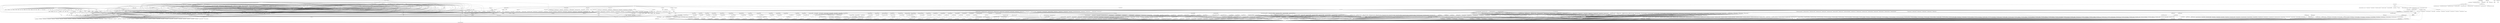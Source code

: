 digraph depends {
    node [shape=plaintext]
alsa_state -> update_rc_d;
alsa_state -> alsa_states [style=dotted];
alsa_utils_alsactl -> libasound2;
alsa_utils_alsamixer -> libformw5;
alsa_utils_alsamixer -> libmenuw5;
alsa_utils_alsamixer -> libpanelw5;
alsa_utils_alsamixer -> libncursesw5;
alsa_utils_alsamixer -> libtinfo5;
alsa_utils_alsamixer -> libasound2;
alsa_utils_amixer -> libasound2;
alsa_utils_aplay -> libasound2;
angstrom_feed_configs -> opkg [style=dotted];
angstrom_zeroconf_audio -> avahi_daemon;
angstrom_zeroconf_audio -> pulseaudio_server;
angstrom_zeroconf_audio -> pulseaudio_module_alsa_sink;
angstrom_zeroconf_audio -> pulseaudio_module_alsa_source;
angstrom_zeroconf_audio -> pulseaudio_module_cli;
angstrom_zeroconf_audio -> pulseaudio_module_esound_protocol_unix;
angstrom_zeroconf_audio -> pulseaudio_module_simple_protocol_tcp;
angstrom_zeroconf_audio -> pulseaudio_module_native_protocol_unix;
angstrom_zeroconf_audio -> pulseaudio_module_cli_protocol_unix;
angstrom_zeroconf_audio -> pulseaudio_module_zeroconf_publish;
apm -> libapm1;
apmd -> update_rc_d;
apmd -> libapm1;
avahi_autoipd -> update_rc_d;
avahi_autoipd -> libdaemon0;
avahi_daemon -> sysvinit_pidof;
avahi_daemon -> update_rc_d;
avahi_daemon -> libavahi_common3;
avahi_daemon -> libavahi_core6;
avahi_daemon -> libdaemon0;
avahi_daemon -> libexpat1;
avahi_daemon -> libcap2;
avahi_daemon -> libdbus_1_3;
avahi_daemon -> libnss_mdns [style=dotted];
bash -> libtinfo5;
binutils_symlinks -> binutils;
bluez4 -> update_rc_d;
bluez4 -> libusb_0_1_4;
bluez4 -> libusb_1_0_0;
bluez4 -> libglib_2_0_0;
bluez4 -> libdbus_1_3;
busybox -> busybox_mountall;
busybox -> update_rc_d;
busybox -> busybox_syslog [style=dotted];
busybox_syslog -> busybox;
bzip2 -> libbz2_1;
consolekit -> hicolor_icon_theme;
consolekit -> libx11_6;
consolekit -> libxcb1;
consolekit -> libpthread_stubs0;
consolekit -> libxau6;
consolekit -> libglib_2_0_0;
consolekit -> libdbus_1_3;
consolekit -> policykit;
consolekit -> eggdbus;
consolekit -> libdbus_glib_1_2;
consolekit -> libgio_2_0_0;
consolekit -> libz1;
consolekit -> libgobject_2_0_0;
consolekit -> libgmodule_2_0_0;
consolekit -> libgthread_2_0_0;
coreutils -> libcap2;
coreutils -> libattr1;
dbus -> update_rc_d;
dbus -> libexpat1;
dbus -> libdbus_1_3;
dhcp_client -> bash;
dhcp_client -> libcrypto1_0_0;
e2fsprogs -> util_linux_ng;
e2fsprogs -> e2fsprogs_badblocks;
e2fsprogs -> libe2p2;
e2fsprogs -> libcom_err2;
e2fsprogs -> libext2fs2;
e2fsprogs -> libuuid1;
e2fsprogs -> libss2;
e2fsprogs -> libblkid1;
e2fsprogs_badblocks -> libext2fs2;
e2fsprogs_badblocks -> libcom_err2;
e2fsprogs_e2fsck -> libext2fs2;
e2fsprogs_e2fsck -> libcom_err2;
e2fsprogs_e2fsck -> libblkid1;
e2fsprogs_e2fsck -> libuuid1;
e2fsprogs_e2fsck -> libe2p2;
e2fsprogs_mke2fs -> libext2fs2;
e2fsprogs_mke2fs -> libcom_err2;
e2fsprogs_mke2fs -> libblkid1;
e2fsprogs_mke2fs -> libuuid1;
e2fsprogs_mke2fs -> libe2p2;
eggdbus -> libgio_2_0_0;
eggdbus -> libz1;
eggdbus -> libgmodule_2_0_0;
eggdbus -> libdbus_glib_1_2;
eggdbus -> libdbus_1_3;
eggdbus -> libgobject_2_0_0;
eggdbus -> libgthread_2_0_0;
eggdbus -> libglib_2_0_0;
fbgrab -> libpng12_0;
fbgrab -> libz1;
fbset -> fbset_modes [style=dotted];
gawk -> gawk_common;
glibc_localedata_en_gb -> glibc_localedata_i18n;
glibc_localedata_en_gb -> glibc_localedata_translit_combining;
glibc_localedata_en_gb -> glibc_localedata_iso14651_t1;
glibc_localedata_en_gb -> glibc_localedata_en_us;
glibc_localedata_en_us -> glibc_localedata_en_gb;
glibc_localedata_en_us -> glibc_localedata_iso14651_t1;
glibc_localedata_i18n -> glibc_localedata_translit_neutral;
glibc_localedata_i18n -> glibc_localedata_iso14651_t1;
glibc_localedata_iso14651_t1 -> glibc_localedata_iso14651_t1_common;
glibc_localedata_translit_neutral -> glibc_localedata_translit_circle;
glibc_localedata_translit_neutral -> glibc_localedata_translit_cjk_compat;
glibc_localedata_translit_neutral -> glibc_localedata_translit_compat;
glibc_localedata_translit_neutral -> glibc_localedata_translit_font;
glibc_localedata_translit_neutral -> glibc_localedata_translit_fraction;
glibc_localedata_translit_neutral -> glibc_localedata_translit_narrow;
glibc_localedata_translit_neutral -> glibc_localedata_translit_small;
glibc_localedata_translit_neutral -> glibc_localedata_translit_wide;
hal -> hal_info;
hal -> udev_utils;
hal -> libdbus_1_3;
hal -> libusb_0_1_4;
hal -> libglib_2_0_0;
hal -> libdbus_glib_1_2;
hal -> libexpat1;
hal -> libblkid1;
hal -> libgobject_2_0_0;
hal -> eject [style=dotted];
ifupdown -> update_rc_d;
inetutils -> libncurses5;
inetutils -> libtinfo5;
inetutils -> libreadline5;
initscripts -> makedevs;
kernel_module_ad7414 -> update_modules;
kernel_module_ad7418 -> update_modules;
kernel_module_adcxx -> update_modules;
kernel_module_adm1021 -> update_modules;
kernel_module_adm1025 -> update_modules;
kernel_module_adm1025 -> kernel_module_hwmon_vid;
kernel_module_adm1026 -> update_modules;
kernel_module_adm1026 -> kernel_module_hwmon_vid;
kernel_module_adm1029 -> update_modules;
kernel_module_adm1031 -> update_modules;
kernel_module_adm9240 -> update_modules;
kernel_module_adm9240 -> kernel_module_hwmon_vid;
kernel_module_adp5588_gpio -> update_modules;
kernel_module_ads7828 -> update_modules;
kernel_module_ads7846 -> update_modules;
kernel_module_adt7462 -> update_modules;
kernel_module_adt7470 -> update_modules;
kernel_module_adt7475 -> update_modules;
kernel_module_adt7475 -> kernel_module_hwmon_vid;
kernel_module_adutux -> update_modules;
kernel_module_af9013 -> update_modules;
kernel_module_aircable -> update_modules;
kernel_module_aircable -> kernel_module_usbserial;
kernel_module_amc6821 -> update_modules;
kernel_module_anubis -> update_modules;
kernel_module_appledisplay -> update_modules;
kernel_module_ark3116 -> update_modules;
kernel_module_ark3116 -> kernel_module_usbserial;
kernel_module_async_memcpy -> update_modules;
kernel_module_async_memcpy -> kernel_module_async_tx;
kernel_module_async_pq -> update_modules;
kernel_module_async_pq -> kernel_module_async_xor;
kernel_module_async_pq -> kernel_module_async_tx;
kernel_module_async_pq -> kernel_module_xor;
kernel_module_async_pq -> kernel_module_raid6_pq;
kernel_module_async_raid6_recov -> update_modules;
kernel_module_async_raid6_recov -> kernel_module_raid6_pq;
kernel_module_async_raid6_recov -> kernel_module_async_tx;
kernel_module_async_tx -> update_modules;
kernel_module_async_xor -> update_modules;
kernel_module_async_xor -> kernel_module_async_tx;
kernel_module_async_xor -> kernel_module_xor;
kernel_module_atbm8830 -> update_modules;
kernel_module_ath3k -> update_modules;
kernel_module_atxp1 -> update_modules;
kernel_module_atxp1 -> kernel_module_hwmon_vid;
kernel_module_b2c2_flexcop -> update_modules;
kernel_module_b2c2_flexcop -> kernel_module_dvb_core;
kernel_module_b2c2_flexcop -> kernel_module_cx24123;
kernel_module_b2c2_flexcop -> kernel_module_cx24113;
kernel_module_b2c2_flexcop -> kernel_module_s5h1420;
kernel_module_b2c2_flexcop_usb -> update_modules;
kernel_module_b2c2_flexcop_usb -> kernel_module_b2c2_flexcop;
kernel_module_b2c2_flexcop_usb -> kernel_module_dvb_core;
kernel_module_b2c2_flexcop_usb -> kernel_module_cx24123;
kernel_module_b2c2_flexcop_usb -> kernel_module_cx24113;
kernel_module_b2c2_flexcop_usb -> kernel_module_s5h1420;
kernel_module_bcm203x -> update_modules;
kernel_module_bcm3510 -> update_modules;
kernel_module_belkin_sa -> update_modules;
kernel_module_belkin_sa -> kernel_module_usbserial;
kernel_module_bfusb -> update_modules;
kernel_module_binfmt_aout -> update_modules;
kernel_module_blowfish -> update_modules;
kernel_module_bpa10x -> update_modules;
kernel_module_bsd_comp -> update_modules;
kernel_module_bsd_comp -> kernel_module_ppp_generic;
kernel_module_bsd_comp -> kernel_module_slhc;
kernel_module_btmrvl -> update_modules;
kernel_module_btmrvl_sdio -> update_modules;
kernel_module_btmrvl_sdio -> kernel_module_btmrvl;
kernel_module_btsdio -> update_modules;
kernel_module_btusb -> update_modules;
kernel_module_camellia -> update_modules;
kernel_module_cast5 -> update_modules;
kernel_module_cast6 -> update_modules;
kernel_module_catc -> update_modules;
kernel_module_cdc_acm -> update_modules;
kernel_module_cdc_eem -> update_modules;
kernel_module_cdc_subset -> update_modules;
kernel_module_cdc_wdm -> update_modules;
kernel_module_cdrom -> update_modules;
kernel_module_ch341 -> update_modules;
kernel_module_ch341 -> kernel_module_usbserial;
kernel_module_cp210x -> update_modules;
kernel_module_cp210x -> kernel_module_usbserial;
kernel_module_cryptd -> update_modules;
kernel_module_crypto_null -> update_modules;
kernel_module_cryptoloop -> update_modules;
kernel_module_cs53l32a -> update_modules;
kernel_module_cs53l32a -> kernel_module_v4l2_common;
kernel_module_cs53l32a -> kernel_module_videodev;
kernel_module_cs53l32a -> kernel_module_v4l1_compat;
kernel_module_cx22702 -> update_modules;
kernel_module_cx231xx -> update_modules;
kernel_module_cx231xx -> kernel_module_v4l2_common;
kernel_module_cx231xx -> kernel_module_videodev;
kernel_module_cx231xx -> kernel_module_v4l1_compat;
kernel_module_cx231xx -> kernel_module_videobuf_vmalloc;
kernel_module_cx231xx -> kernel_module_videobuf_core;
kernel_module_cx231xx_alsa -> update_modules;
kernel_module_cx231xx_alsa -> kernel_module_cx231xx;
kernel_module_cx231xx_alsa -> kernel_module_v4l2_common;
kernel_module_cx231xx_alsa -> kernel_module_videodev;
kernel_module_cx231xx_alsa -> kernel_module_v4l1_compat;
kernel_module_cx231xx_alsa -> kernel_module_videobuf_vmalloc;
kernel_module_cx231xx_alsa -> kernel_module_videobuf_core;
kernel_module_cx231xx_dvb -> update_modules;
kernel_module_cx231xx_dvb -> kernel_module_dvb_core;
kernel_module_cx231xx_dvb -> kernel_module_cx231xx;
kernel_module_cx231xx_dvb -> kernel_module_v4l2_common;
kernel_module_cx231xx_dvb -> kernel_module_videodev;
kernel_module_cx231xx_dvb -> kernel_module_v4l1_compat;
kernel_module_cx231xx_dvb -> kernel_module_videobuf_vmalloc;
kernel_module_cx231xx_dvb -> kernel_module_videobuf_core;
kernel_module_cx2341x -> update_modules;
kernel_module_cx2341x -> kernel_module_v4l2_common;
kernel_module_cx2341x -> kernel_module_videodev;
kernel_module_cx2341x -> kernel_module_v4l1_compat;
kernel_module_cx24113 -> update_modules;
kernel_module_cx24116 -> update_modules;
kernel_module_cx24123 -> update_modules;
kernel_module_cx25840 -> update_modules;
kernel_module_cx25840 -> kernel_module_v4l2_common;
kernel_module_cx25840 -> kernel_module_videodev;
kernel_module_cx25840 -> kernel_module_v4l1_compat;
kernel_module_cyberjack -> update_modules;
kernel_module_cyberjack -> kernel_module_usbserial;
kernel_module_cypress_cy7c63 -> update_modules;
kernel_module_cypress_m8 -> update_modules;
kernel_module_cypress_m8 -> kernel_module_usbserial;
kernel_module_cytherm -> update_modules;
kernel_module_dib0070 -> update_modules;
kernel_module_dib0090 -> update_modules;
kernel_module_dib3000mb -> update_modules;
kernel_module_dib3000mc -> update_modules;
kernel_module_dib3000mc -> kernel_module_dibx000_common;
kernel_module_dib7000m -> update_modules;
kernel_module_dib7000m -> kernel_module_dibx000_common;
kernel_module_dib7000p -> update_modules;
kernel_module_dib7000p -> kernel_module_dibx000_common;
kernel_module_dib7000p -> kernel_module_dvb_core;
kernel_module_dib8000 -> update_modules;
kernel_module_dib8000 -> kernel_module_dibx000_common;
kernel_module_dib8000 -> kernel_module_dvb_core;
kernel_module_dibx000_common -> update_modules;
kernel_module_digi_acceleport -> update_modules;
kernel_module_digi_acceleport -> kernel_module_usbserial;
kernel_module_dm_crypt -> update_modules;
kernel_module_dm_crypt -> kernel_module_dm_mod;
kernel_module_dm_delay -> update_modules;
kernel_module_dm_delay -> kernel_module_dm_mod;
kernel_module_dm_log -> update_modules;
kernel_module_dm_log -> kernel_module_dm_mod;
kernel_module_dm_mirror -> update_modules;
kernel_module_dm_mirror -> kernel_module_dm_region_hash;
kernel_module_dm_mirror -> kernel_module_dm_log;
kernel_module_dm_mirror -> kernel_module_dm_mod;
kernel_module_dm_mod -> update_modules;
kernel_module_dm_multipath -> update_modules;
kernel_module_dm_multipath -> kernel_module_dm_mod;
kernel_module_dm_region_hash -> update_modules;
kernel_module_dm_region_hash -> kernel_module_dm_log;
kernel_module_dm_region_hash -> kernel_module_dm_mod;
kernel_module_dm_round_robin -> update_modules;
kernel_module_dm_round_robin -> kernel_module_dm_multipath;
kernel_module_dm_round_robin -> kernel_module_dm_mod;
kernel_module_dm_snapshot -> update_modules;
kernel_module_dm_snapshot -> kernel_module_dm_mod;
kernel_module_dm_zero -> update_modules;
kernel_module_dm_zero -> kernel_module_dm_mod;
kernel_module_dm9601 -> update_modules;
kernel_module_dme1737 -> update_modules;
kernel_module_dme1737 -> kernel_module_hwmon_vid;
kernel_module_ds1621 -> update_modules;
kernel_module_ds3000 -> update_modules;
kernel_module_dummy -> update_modules;
kernel_module_dvb_core -> update_modules;
kernel_module_dvb_pll -> update_modules;
kernel_module_dvb_usb -> update_modules;
kernel_module_dvb_usb -> kernel_module_dvb_core;
kernel_module_dvb_usb -> kernel_module_ir_core;
kernel_module_dvb_usb_a800 -> update_modules;
kernel_module_dvb_usb_a800 -> kernel_module_dvb_usb_dibusb_common;
kernel_module_dvb_usb_a800 -> kernel_module_dib3000mc;
kernel_module_dvb_usb_a800 -> kernel_module_dibx000_common;
kernel_module_dvb_usb_a800 -> kernel_module_dvb_usb;
kernel_module_dvb_usb_a800 -> kernel_module_dvb_core;
kernel_module_dvb_usb_a800 -> kernel_module_ir_core;
kernel_module_dvb_usb_af9005 -> update_modules;
kernel_module_dvb_usb_af9005 -> kernel_module_dvb_usb;
kernel_module_dvb_usb_af9005 -> kernel_module_dvb_core;
kernel_module_dvb_usb_af9005 -> kernel_module_ir_core;
kernel_module_dvb_usb_af9005_remote -> update_modules;
kernel_module_dvb_usb_af9015 -> update_modules;
kernel_module_dvb_usb_af9015 -> kernel_module_dvb_usb;
kernel_module_dvb_usb_af9015 -> kernel_module_dvb_core;
kernel_module_dvb_usb_af9015 -> kernel_module_ir_core;
kernel_module_dvb_usb_anysee -> update_modules;
kernel_module_dvb_usb_anysee -> kernel_module_dvb_usb;
kernel_module_dvb_usb_anysee -> kernel_module_dvb_core;
kernel_module_dvb_usb_anysee -> kernel_module_ir_core;
kernel_module_dvb_usb_au6610 -> update_modules;
kernel_module_dvb_usb_au6610 -> kernel_module_dvb_usb;
kernel_module_dvb_usb_au6610 -> kernel_module_dvb_core;
kernel_module_dvb_usb_au6610 -> kernel_module_ir_core;
kernel_module_dvb_usb_ce6230 -> update_modules;
kernel_module_dvb_usb_ce6230 -> kernel_module_dvb_usb;
kernel_module_dvb_usb_ce6230 -> kernel_module_dvb_core;
kernel_module_dvb_usb_ce6230 -> kernel_module_ir_core;
kernel_module_dvb_usb_cinergyt2 -> update_modules;
kernel_module_dvb_usb_cinergyt2 -> kernel_module_dvb_usb;
kernel_module_dvb_usb_cinergyt2 -> kernel_module_dvb_core;
kernel_module_dvb_usb_cinergyt2 -> kernel_module_ir_core;
kernel_module_dvb_usb_cxusb -> update_modules;
kernel_module_dvb_usb_cxusb -> kernel_module_dib7000p;
kernel_module_dvb_usb_cxusb -> kernel_module_dibx000_common;
kernel_module_dvb_usb_cxusb -> kernel_module_dvb_usb;
kernel_module_dvb_usb_cxusb -> kernel_module_dvb_core;
kernel_module_dvb_usb_cxusb -> kernel_module_ir_core;
kernel_module_dvb_usb_cxusb -> kernel_module_dib0070;
kernel_module_dvb_usb_dib0700 -> update_modules;
kernel_module_dvb_usb_dib0700 -> kernel_module_dib7000p;
kernel_module_dvb_usb_dib0700 -> kernel_module_dib0090;
kernel_module_dvb_usb_dib0700 -> kernel_module_dib7000m;
kernel_module_dvb_usb_dib0700 -> kernel_module_dib0070;
kernel_module_dvb_usb_dib0700 -> kernel_module_dvb_usb;
kernel_module_dvb_usb_dib0700 -> kernel_module_dib8000;
kernel_module_dvb_usb_dib0700 -> kernel_module_dvb_core;
kernel_module_dvb_usb_dib0700 -> kernel_module_dib3000mc;
kernel_module_dvb_usb_dib0700 -> kernel_module_dibx000_common;
kernel_module_dvb_usb_dib0700 -> kernel_module_ir_core;
kernel_module_dvb_usb_dibusb_common -> update_modules;
kernel_module_dvb_usb_dibusb_common -> kernel_module_dvb_usb;
kernel_module_dvb_usb_dibusb_common -> kernel_module_dvb_core;
kernel_module_dvb_usb_dibusb_common -> kernel_module_ir_core;
kernel_module_dvb_usb_dibusb_common -> kernel_module_dib3000mc;
kernel_module_dvb_usb_dibusb_common -> kernel_module_dibx000_common;
kernel_module_dvb_usb_dibusb_mb -> update_modules;
kernel_module_dvb_usb_dibusb_mb -> kernel_module_dvb_usb_dibusb_common;
kernel_module_dvb_usb_dibusb_mb -> kernel_module_dib3000mc;
kernel_module_dvb_usb_dibusb_mb -> kernel_module_dibx000_common;
kernel_module_dvb_usb_dibusb_mb -> kernel_module_dvb_usb;
kernel_module_dvb_usb_dibusb_mb -> kernel_module_dvb_core;
kernel_module_dvb_usb_dibusb_mb -> kernel_module_ir_core;
kernel_module_dvb_usb_dibusb_mc -> update_modules;
kernel_module_dvb_usb_dibusb_mc -> kernel_module_dvb_usb_dibusb_common;
kernel_module_dvb_usb_dibusb_mc -> kernel_module_dib3000mc;
kernel_module_dvb_usb_dibusb_mc -> kernel_module_dibx000_common;
kernel_module_dvb_usb_dibusb_mc -> kernel_module_dvb_usb;
kernel_module_dvb_usb_dibusb_mc -> kernel_module_dvb_core;
kernel_module_dvb_usb_dibusb_mc -> kernel_module_ir_core;
kernel_module_dvb_usb_digitv -> update_modules;
kernel_module_dvb_usb_digitv -> kernel_module_dvb_usb;
kernel_module_dvb_usb_digitv -> kernel_module_dvb_core;
kernel_module_dvb_usb_digitv -> kernel_module_ir_core;
kernel_module_dvb_usb_dtt200u -> update_modules;
kernel_module_dvb_usb_dtt200u -> kernel_module_dvb_usb;
kernel_module_dvb_usb_dtt200u -> kernel_module_dvb_core;
kernel_module_dvb_usb_dtt200u -> kernel_module_ir_core;
kernel_module_dvb_usb_dtv5100 -> update_modules;
kernel_module_dvb_usb_dtv5100 -> kernel_module_dvb_usb;
kernel_module_dvb_usb_dtv5100 -> kernel_module_dvb_core;
kernel_module_dvb_usb_dtv5100 -> kernel_module_ir_core;
kernel_module_dvb_usb_dw2102 -> update_modules;
kernel_module_dvb_usb_dw2102 -> kernel_module_dvb_usb;
kernel_module_dvb_usb_dw2102 -> kernel_module_dvb_core;
kernel_module_dvb_usb_dw2102 -> kernel_module_ir_core;
kernel_module_dvb_usb_ec168 -> update_modules;
kernel_module_dvb_usb_ec168 -> kernel_module_dvb_usb;
kernel_module_dvb_usb_ec168 -> kernel_module_dvb_core;
kernel_module_dvb_usb_ec168 -> kernel_module_ir_core;
kernel_module_dvb_usb_friio -> update_modules;
kernel_module_dvb_usb_friio -> kernel_module_dvb_usb;
kernel_module_dvb_usb_friio -> kernel_module_dvb_core;
kernel_module_dvb_usb_friio -> kernel_module_ir_core;
kernel_module_dvb_usb_gl861 -> update_modules;
kernel_module_dvb_usb_gl861 -> kernel_module_dvb_usb;
kernel_module_dvb_usb_gl861 -> kernel_module_dvb_core;
kernel_module_dvb_usb_gl861 -> kernel_module_ir_core;
kernel_module_dvb_usb_gp8psk -> update_modules;
kernel_module_dvb_usb_gp8psk -> kernel_module_dvb_usb;
kernel_module_dvb_usb_gp8psk -> kernel_module_dvb_core;
kernel_module_dvb_usb_gp8psk -> kernel_module_ir_core;
kernel_module_dvb_usb_m920x -> update_modules;
kernel_module_dvb_usb_m920x -> kernel_module_dvb_usb;
kernel_module_dvb_usb_m920x -> kernel_module_dvb_core;
kernel_module_dvb_usb_m920x -> kernel_module_ir_core;
kernel_module_dvb_usb_nova_t_usb2 -> update_modules;
kernel_module_dvb_usb_nova_t_usb2 -> kernel_module_dvb_usb_dibusb_common;
kernel_module_dvb_usb_nova_t_usb2 -> kernel_module_dib3000mc;
kernel_module_dvb_usb_nova_t_usb2 -> kernel_module_dibx000_common;
kernel_module_dvb_usb_nova_t_usb2 -> kernel_module_dvb_usb;
kernel_module_dvb_usb_nova_t_usb2 -> kernel_module_dvb_core;
kernel_module_dvb_usb_nova_t_usb2 -> kernel_module_ir_core;
kernel_module_dvb_usb_opera -> update_modules;
kernel_module_dvb_usb_opera -> kernel_module_dvb_usb;
kernel_module_dvb_usb_opera -> kernel_module_dvb_core;
kernel_module_dvb_usb_opera -> kernel_module_ir_core;
kernel_module_dvb_usb_ttusb2 -> update_modules;
kernel_module_dvb_usb_ttusb2 -> kernel_module_dvb_usb;
kernel_module_dvb_usb_ttusb2 -> kernel_module_dvb_core;
kernel_module_dvb_usb_ttusb2 -> kernel_module_ir_core;
kernel_module_dvb_usb_umt_010 -> update_modules;
kernel_module_dvb_usb_umt_010 -> kernel_module_dvb_usb_dibusb_common;
kernel_module_dvb_usb_umt_010 -> kernel_module_dib3000mc;
kernel_module_dvb_usb_umt_010 -> kernel_module_dibx000_common;
kernel_module_dvb_usb_umt_010 -> kernel_module_dvb_usb;
kernel_module_dvb_usb_umt_010 -> kernel_module_dvb_core;
kernel_module_dvb_usb_umt_010 -> kernel_module_ir_core;
kernel_module_dvb_usb_vp702x -> update_modules;
kernel_module_dvb_usb_vp702x -> kernel_module_dvb_usb;
kernel_module_dvb_usb_vp702x -> kernel_module_dvb_core;
kernel_module_dvb_usb_vp702x -> kernel_module_ir_core;
kernel_module_dvb_usb_vp7045 -> update_modules;
kernel_module_dvb_usb_vp7045 -> kernel_module_dvb_usb;
kernel_module_dvb_usb_vp7045 -> kernel_module_dvb_core;
kernel_module_dvb_usb_vp7045 -> kernel_module_ir_core;
kernel_module_ec100 -> update_modules;
kernel_module_eeprom_93cx6 -> update_modules;
kernel_module_em28xx -> update_modules;
kernel_module_em28xx -> kernel_module_v4l2_common;
kernel_module_em28xx -> kernel_module_videodev;
kernel_module_em28xx -> kernel_module_v4l1_compat;
kernel_module_em28xx -> kernel_module_ir_core;
kernel_module_em28xx -> kernel_module_videobuf_vmalloc;
kernel_module_em28xx -> kernel_module_videobuf_core;
kernel_module_em28xx -> kernel_module_tveeprom;
kernel_module_em28xx_alsa -> update_modules;
kernel_module_em28xx_alsa -> kernel_module_em28xx;
kernel_module_em28xx_alsa -> kernel_module_v4l2_common;
kernel_module_em28xx_alsa -> kernel_module_videodev;
kernel_module_em28xx_alsa -> kernel_module_v4l1_compat;
kernel_module_em28xx_alsa -> kernel_module_ir_core;
kernel_module_em28xx_alsa -> kernel_module_videobuf_vmalloc;
kernel_module_em28xx_alsa -> kernel_module_videobuf_core;
kernel_module_em28xx_alsa -> kernel_module_tveeprom;
kernel_module_em28xx_dvb -> update_modules;
kernel_module_em28xx_dvb -> kernel_module_dvb_core;
kernel_module_em28xx_dvb -> kernel_module_em28xx;
kernel_module_em28xx_dvb -> kernel_module_v4l2_common;
kernel_module_em28xx_dvb -> kernel_module_videodev;
kernel_module_em28xx_dvb -> kernel_module_v4l1_compat;
kernel_module_em28xx_dvb -> kernel_module_ir_core;
kernel_module_em28xx_dvb -> kernel_module_videobuf_vmalloc;
kernel_module_em28xx_dvb -> kernel_module_videobuf_core;
kernel_module_em28xx_dvb -> kernel_module_tveeprom;
kernel_module_emi26 -> update_modules;
kernel_module_emi62 -> update_modules;
kernel_module_empeg -> update_modules;
kernel_module_empeg -> kernel_module_usbserial;
kernel_module_enc28j60 -> update_modules;
kernel_module_et61x251 -> update_modules;
kernel_module_et61x251 -> kernel_module_videodev;
kernel_module_et61x251 -> kernel_module_v4l1_compat;
kernel_module_f71805f -> update_modules;
kernel_module_f71882fg -> update_modules;
kernel_module_f75375s -> update_modules;
kernel_module_faulty -> update_modules;
kernel_module_faulty -> kernel_module_md_mod;
kernel_module_fcrypt -> update_modules;
kernel_module_ftdi_elan -> update_modules;
kernel_module_ftdi_sio -> update_modules;
kernel_module_ftdi_sio -> kernel_module_usbserial;
kernel_module_funsoft -> update_modules;
kernel_module_funsoft -> kernel_module_usbserial;
kernel_module_fuse -> update_modules;
kernel_module_g760a -> update_modules;
kernel_module_garmin_gps -> update_modules;
kernel_module_garmin_gps -> kernel_module_usbserial;
kernel_module_generic_bl -> update_modules;
kernel_module_gf128mul -> update_modules;
kernel_module_gl518sm -> update_modules;
kernel_module_gl520sm -> update_modules;
kernel_module_gl520sm -> kernel_module_hwmon_vid;
kernel_module_gl620a -> update_modules;
kernel_module_gspca_conex -> update_modules;
kernel_module_gspca_conex -> kernel_module_gspca_main;
kernel_module_gspca_conex -> kernel_module_videodev;
kernel_module_gspca_conex -> kernel_module_v4l1_compat;
kernel_module_gspca_etoms -> update_modules;
kernel_module_gspca_etoms -> kernel_module_gspca_main;
kernel_module_gspca_etoms -> kernel_module_videodev;
kernel_module_gspca_etoms -> kernel_module_v4l1_compat;
kernel_module_gspca_finepix -> update_modules;
kernel_module_gspca_finepix -> kernel_module_gspca_main;
kernel_module_gspca_finepix -> kernel_module_videodev;
kernel_module_gspca_finepix -> kernel_module_v4l1_compat;
kernel_module_gspca_m5602 -> update_modules;
kernel_module_gspca_m5602 -> kernel_module_gspca_main;
kernel_module_gspca_m5602 -> kernel_module_videodev;
kernel_module_gspca_m5602 -> kernel_module_v4l1_compat;
kernel_module_gspca_main -> update_modules;
kernel_module_gspca_main -> kernel_module_videodev;
kernel_module_gspca_main -> kernel_module_v4l1_compat;
kernel_module_gspca_mars -> update_modules;
kernel_module_gspca_mars -> kernel_module_gspca_main;
kernel_module_gspca_mars -> kernel_module_videodev;
kernel_module_gspca_mars -> kernel_module_v4l1_compat;
kernel_module_gspca_ov519 -> update_modules;
kernel_module_gspca_ov519 -> kernel_module_gspca_main;
kernel_module_gspca_ov519 -> kernel_module_videodev;
kernel_module_gspca_ov519 -> kernel_module_v4l1_compat;
kernel_module_gspca_ov534 -> update_modules;
kernel_module_gspca_ov534 -> kernel_module_gspca_main;
kernel_module_gspca_ov534 -> kernel_module_videodev;
kernel_module_gspca_ov534 -> kernel_module_v4l1_compat;
kernel_module_gspca_pac207 -> update_modules;
kernel_module_gspca_pac207 -> kernel_module_gspca_main;
kernel_module_gspca_pac207 -> kernel_module_videodev;
kernel_module_gspca_pac207 -> kernel_module_v4l1_compat;
kernel_module_gspca_pac7311 -> update_modules;
kernel_module_gspca_pac7311 -> kernel_module_gspca_main;
kernel_module_gspca_pac7311 -> kernel_module_videodev;
kernel_module_gspca_pac7311 -> kernel_module_v4l1_compat;
kernel_module_gspca_sonixb -> update_modules;
kernel_module_gspca_sonixb -> kernel_module_gspca_main;
kernel_module_gspca_sonixb -> kernel_module_videodev;
kernel_module_gspca_sonixb -> kernel_module_v4l1_compat;
kernel_module_gspca_sonixj -> update_modules;
kernel_module_gspca_sonixj -> kernel_module_gspca_main;
kernel_module_gspca_sonixj -> kernel_module_videodev;
kernel_module_gspca_sonixj -> kernel_module_v4l1_compat;
kernel_module_gspca_spca500 -> update_modules;
kernel_module_gspca_spca500 -> kernel_module_gspca_main;
kernel_module_gspca_spca500 -> kernel_module_videodev;
kernel_module_gspca_spca500 -> kernel_module_v4l1_compat;
kernel_module_gspca_spca501 -> update_modules;
kernel_module_gspca_spca501 -> kernel_module_gspca_main;
kernel_module_gspca_spca501 -> kernel_module_videodev;
kernel_module_gspca_spca501 -> kernel_module_v4l1_compat;
kernel_module_gspca_spca505 -> update_modules;
kernel_module_gspca_spca505 -> kernel_module_gspca_main;
kernel_module_gspca_spca505 -> kernel_module_videodev;
kernel_module_gspca_spca505 -> kernel_module_v4l1_compat;
kernel_module_gspca_spca506 -> update_modules;
kernel_module_gspca_spca506 -> kernel_module_gspca_main;
kernel_module_gspca_spca506 -> kernel_module_videodev;
kernel_module_gspca_spca506 -> kernel_module_v4l1_compat;
kernel_module_gspca_spca508 -> update_modules;
kernel_module_gspca_spca508 -> kernel_module_gspca_main;
kernel_module_gspca_spca508 -> kernel_module_videodev;
kernel_module_gspca_spca508 -> kernel_module_v4l1_compat;
kernel_module_gspca_spca561 -> update_modules;
kernel_module_gspca_spca561 -> kernel_module_gspca_main;
kernel_module_gspca_spca561 -> kernel_module_videodev;
kernel_module_gspca_spca561 -> kernel_module_v4l1_compat;
kernel_module_gspca_stk014 -> update_modules;
kernel_module_gspca_stk014 -> kernel_module_gspca_main;
kernel_module_gspca_stk014 -> kernel_module_videodev;
kernel_module_gspca_stk014 -> kernel_module_v4l1_compat;
kernel_module_gspca_stv06xx -> update_modules;
kernel_module_gspca_stv06xx -> kernel_module_gspca_main;
kernel_module_gspca_stv06xx -> kernel_module_videodev;
kernel_module_gspca_stv06xx -> kernel_module_v4l1_compat;
kernel_module_gspca_sunplus -> update_modules;
kernel_module_gspca_sunplus -> kernel_module_gspca_main;
kernel_module_gspca_sunplus -> kernel_module_videodev;
kernel_module_gspca_sunplus -> kernel_module_v4l1_compat;
kernel_module_gspca_t613 -> update_modules;
kernel_module_gspca_t613 -> kernel_module_gspca_main;
kernel_module_gspca_t613 -> kernel_module_videodev;
kernel_module_gspca_t613 -> kernel_module_v4l1_compat;
kernel_module_gspca_tv8532 -> update_modules;
kernel_module_gspca_tv8532 -> kernel_module_gspca_main;
kernel_module_gspca_tv8532 -> kernel_module_videodev;
kernel_module_gspca_tv8532 -> kernel_module_v4l1_compat;
kernel_module_gspca_vc032x -> update_modules;
kernel_module_gspca_vc032x -> kernel_module_gspca_main;
kernel_module_gspca_vc032x -> kernel_module_videodev;
kernel_module_gspca_vc032x -> kernel_module_v4l1_compat;
kernel_module_gspca_zc3xx -> update_modules;
kernel_module_gspca_zc3xx -> kernel_module_gspca_main;
kernel_module_gspca_zc3xx -> kernel_module_videodev;
kernel_module_gspca_zc3xx -> kernel_module_v4l1_compat;
kernel_module_hci_vhci -> update_modules;
kernel_module_hdpvr -> update_modules;
kernel_module_hdpvr -> kernel_module_v4l2_common;
kernel_module_hdpvr -> kernel_module_videodev;
kernel_module_hdpvr -> kernel_module_v4l1_compat;
kernel_module_hmac -> update_modules;
kernel_module_hostap -> update_modules;
kernel_module_hostap -> kernel_module_lib80211;
kernel_module_hp4x -> update_modules;
kernel_module_hp4x -> kernel_module_usbserial;
kernel_module_hwmon_vid -> update_modules;
kernel_module_ibmcam -> update_modules;
kernel_module_ibmcam -> kernel_module_usbvideo;
kernel_module_ibmcam -> kernel_module_videodev;
kernel_module_ibmcam -> kernel_module_v4l1_compat;
kernel_module_idmouse -> update_modules;
kernel_module_input_polldev -> update_modules;
kernel_module_int51x1 -> update_modules;
kernel_module_io_edgeport -> update_modules;
kernel_module_io_edgeport -> kernel_module_usbserial;
kernel_module_io_ti -> update_modules;
kernel_module_io_ti -> kernel_module_usbserial;
kernel_module_iowarrior -> update_modules;
kernel_module_ipaq -> update_modules;
kernel_module_ipaq -> kernel_module_usbserial;
kernel_module_ipv6 -> update_modules;
kernel_module_ipw -> update_modules;
kernel_module_ipw -> kernel_module_usbserial;
kernel_module_ir_common -> update_modules;
kernel_module_ir_common -> kernel_module_ir_core;
kernel_module_ir_core -> update_modules;
kernel_module_ir_jvc_decoder -> update_modules;
kernel_module_ir_jvc_decoder -> kernel_module_ir_core;
kernel_module_ir_kbd_i2c -> update_modules;
kernel_module_ir_kbd_i2c -> kernel_module_ir_core;
kernel_module_ir_lirc_codec -> update_modules;
kernel_module_ir_lirc_codec -> kernel_module_lirc_dev;
kernel_module_ir_lirc_codec -> kernel_module_ir_core;
kernel_module_ir_nec_decoder -> update_modules;
kernel_module_ir_nec_decoder -> kernel_module_ir_core;
kernel_module_ir_rc5_decoder -> update_modules;
kernel_module_ir_rc5_decoder -> kernel_module_ir_core;
kernel_module_ir_rc6_decoder -> update_modules;
kernel_module_ir_rc6_decoder -> kernel_module_ir_core;
kernel_module_ir_sony_decoder -> update_modules;
kernel_module_ir_sony_decoder -> kernel_module_ir_core;
kernel_module_ir_usb -> update_modules;
kernel_module_ir_usb -> kernel_module_usbserial;
kernel_module_isight_firmware -> update_modules;
kernel_module_isl6421 -> update_modules;
kernel_module_isofs -> update_modules;
kernel_module_it87 -> update_modules;
kernel_module_it87 -> kernel_module_hwmon_vid;
kernel_module_itd1000 -> update_modules;
kernel_module_iuu_phoenix -> update_modules;
kernel_module_iuu_phoenix -> kernel_module_usbserial;
kernel_module_kaweth -> update_modules;
kernel_module_keyspan -> update_modules;
kernel_module_keyspan -> kernel_module_usbserial;
kernel_module_keyspan_pda -> update_modules;
kernel_module_keyspan_pda -> kernel_module_usbserial;
kernel_module_khazad -> update_modules;
kernel_module_kl5kusb105 -> update_modules;
kernel_module_kl5kusb105 -> kernel_module_usbserial;
kernel_module_kobil_sct -> update_modules;
kernel_module_kobil_sct -> kernel_module_usbserial;
kernel_module_konicawc -> update_modules;
kernel_module_konicawc -> kernel_module_usbvideo;
kernel_module_konicawc -> kernel_module_videodev;
kernel_module_konicawc -> kernel_module_v4l1_compat;
kernel_module_lcd -> update_modules;
kernel_module_ldusb -> update_modules;
kernel_module_leds_pca955x -> update_modules;
kernel_module_legousbtower -> update_modules;
kernel_module_lgdt3305 -> update_modules;
kernel_module_lgdt3305 -> kernel_module_dvb_core;
kernel_module_lgdt330x -> update_modules;
kernel_module_lgdt330x -> kernel_module_dvb_core;
kernel_module_lgs8gxx -> update_modules;
kernel_module_lib80211 -> update_modules;
kernel_module_lib80211_crypt_ccmp -> update_modules;
kernel_module_lib80211_crypt_ccmp -> kernel_module_lib80211;
kernel_module_lib80211_crypt_tkip -> update_modules;
kernel_module_lib80211_crypt_tkip -> kernel_module_lib80211;
kernel_module_lib80211_crypt_wep -> update_modules;
kernel_module_lib80211_crypt_wep -> kernel_module_lib80211;
kernel_module_libertas -> update_modules;
kernel_module_libertas -> kernel_module_lib80211;
kernel_module_libertas_sdio -> update_modules;
kernel_module_libertas_sdio -> kernel_module_libertas;
kernel_module_libertas_sdio -> kernel_module_lib80211;
kernel_module_linear -> update_modules;
kernel_module_linear -> kernel_module_md_mod;
kernel_module_lirc_dev -> update_modules;
kernel_module_lis3lv02d -> update_modules;
kernel_module_lis3lv02d -> kernel_module_input_polldev;
kernel_module_lis3lv02d_i2c -> update_modules;
kernel_module_lis3lv02d_i2c -> kernel_module_lis3lv02d;
kernel_module_lis3lv02d_i2c -> kernel_module_input_polldev;
kernel_module_lis3lv02d_spi -> update_modules;
kernel_module_lis3lv02d_spi -> kernel_module_lis3lv02d;
kernel_module_lis3lv02d_spi -> kernel_module_input_polldev;
kernel_module_lm63 -> update_modules;
kernel_module_lm70 -> update_modules;
kernel_module_lm73 -> update_modules;
kernel_module_lm75 -> update_modules;
kernel_module_lm77 -> update_modules;
kernel_module_lm78 -> update_modules;
kernel_module_lm78 -> kernel_module_hwmon_vid;
kernel_module_lm80 -> update_modules;
kernel_module_lm83 -> update_modules;
kernel_module_lm85 -> update_modules;
kernel_module_lm85 -> kernel_module_hwmon_vid;
kernel_module_lm87 -> update_modules;
kernel_module_lm87 -> kernel_module_hwmon_vid;
kernel_module_lm90 -> update_modules;
kernel_module_lm92 -> update_modules;
kernel_module_lm93 -> update_modules;
kernel_module_lm93 -> kernel_module_hwmon_vid;
kernel_module_lm95241 -> update_modules;
kernel_module_lnbp21 -> update_modules;
kernel_module_lrw -> update_modules;
kernel_module_lrw -> kernel_module_gf128mul;
kernel_module_ltc4215 -> update_modules;
kernel_module_ltc4245 -> update_modules;
kernel_module_max1111 -> update_modules;
kernel_module_max1619 -> update_modules;
kernel_module_max2165 -> update_modules;
kernel_module_max6650 -> update_modules;
kernel_module_max7301 -> update_modules;
kernel_module_max7301 -> kernel_module_max730x;
kernel_module_max730x -> update_modules;
kernel_module_max732x -> update_modules;
kernel_module_mc44s803 -> update_modules;
kernel_module_mcp23s08 -> update_modules;
kernel_module_mcs7830 -> update_modules;
kernel_module_mct_u232 -> update_modules;
kernel_module_mct_u232 -> kernel_module_usbserial;
kernel_module_md_mod -> update_modules;
kernel_module_md4 -> update_modules;
kernel_module_mdc800 -> update_modules;
kernel_module_microtek -> update_modules;
kernel_module_mos7720 -> update_modules;
kernel_module_mos7720 -> kernel_module_usbserial;
kernel_module_mos7840 -> update_modules;
kernel_module_mos7840 -> kernel_module_usbserial;
kernel_module_moto_modem -> update_modules;
kernel_module_moto_modem -> kernel_module_usbserial;
kernel_module_msp3400 -> update_modules;
kernel_module_msp3400 -> kernel_module_v4l2_common;
kernel_module_msp3400 -> kernel_module_videodev;
kernel_module_msp3400 -> kernel_module_v4l1_compat;
kernel_module_mt2060 -> update_modules;
kernel_module_mt20xx -> update_modules;
kernel_module_mt2266 -> update_modules;
kernel_module_mt312 -> update_modules;
kernel_module_mt352 -> update_modules;
kernel_module_mt9v011 -> update_modules;
kernel_module_mt9v011 -> kernel_module_v4l2_common;
kernel_module_mt9v011 -> kernel_module_videodev;
kernel_module_mt9v011 -> kernel_module_v4l1_compat;
kernel_module_multipath -> update_modules;
kernel_module_multipath -> kernel_module_md_mod;
kernel_module_mxl5005s -> update_modules;
kernel_module_mxl5007t -> update_modules;
kernel_module_navman -> update_modules;
kernel_module_navman -> kernel_module_usbserial;
kernel_module_net1080 -> update_modules;
kernel_module_nxt200x -> update_modules;
kernel_module_nxt6000 -> update_modules;
kernel_module_omninet -> update_modules;
kernel_module_omninet -> kernel_module_usbserial;
kernel_module_opticon -> update_modules;
kernel_module_opticon -> kernel_module_usbserial;
kernel_module_option -> update_modules;
kernel_module_option -> kernel_module_usb_wwan;
kernel_module_option -> kernel_module_usbserial;
kernel_module_oti6858 -> update_modules;
kernel_module_oti6858 -> kernel_module_usbserial;
kernel_module_p54common -> update_modules;
kernel_module_p54usb -> update_modules;
kernel_module_p54usb -> kernel_module_p54common;
kernel_module_pc87360 -> update_modules;
kernel_module_pc87360 -> kernel_module_hwmon_vid;
kernel_module_pc87427 -> update_modules;
kernel_module_pca953x -> update_modules;
kernel_module_pcbc -> update_modules;
kernel_module_pcf857x -> update_modules;
kernel_module_pcf8591 -> update_modules;
kernel_module_pegasus -> update_modules;
kernel_module_pktcdvd -> update_modules;
kernel_module_pktcdvd -> kernel_module_cdrom;
kernel_module_pl2303 -> update_modules;
kernel_module_pl2303 -> kernel_module_usbserial;
kernel_module_plusb -> update_modules;
kernel_module_power_supply -> update_modules;
kernel_module_ppp_async -> update_modules;
kernel_module_ppp_async -> kernel_module_ppp_generic;
kernel_module_ppp_async -> kernel_module_slhc;
kernel_module_ppp_deflate -> update_modules;
kernel_module_ppp_deflate -> kernel_module_ppp_generic;
kernel_module_ppp_deflate -> kernel_module_slhc;
kernel_module_ppp_generic -> update_modules;
kernel_module_ppp_generic -> kernel_module_slhc;
kernel_module_ppp_mppe -> update_modules;
kernel_module_ppp_mppe -> kernel_module_ppp_generic;
kernel_module_ppp_mppe -> kernel_module_slhc;
kernel_module_ppp_synctty -> update_modules;
kernel_module_ppp_synctty -> kernel_module_ppp_generic;
kernel_module_ppp_synctty -> kernel_module_slhc;
kernel_module_pppoe -> update_modules;
kernel_module_pppoe -> kernel_module_pppox;
kernel_module_pppoe -> kernel_module_ppp_generic;
kernel_module_pppoe -> kernel_module_slhc;
kernel_module_pppox -> update_modules;
kernel_module_pppox -> kernel_module_ppp_generic;
kernel_module_pppox -> kernel_module_slhc;
kernel_module_pvrusb2 -> update_modules;
kernel_module_pvrusb2 -> kernel_module_dvb_core;
kernel_module_pvrusb2 -> kernel_module_cx2341x;
kernel_module_pvrusb2 -> kernel_module_v4l2_common;
kernel_module_pvrusb2 -> kernel_module_videodev;
kernel_module_pvrusb2 -> kernel_module_v4l1_compat;
kernel_module_pvrusb2 -> kernel_module_tveeprom;
kernel_module_pwc -> update_modules;
kernel_module_pwc -> kernel_module_videodev;
kernel_module_pwc -> kernel_module_v4l1_compat;
kernel_module_qcserial -> update_modules;
kernel_module_qcserial -> kernel_module_usb_wwan;
kernel_module_qcserial -> kernel_module_usbserial;
kernel_module_qt1010 -> update_modules;
kernel_module_raid_class -> update_modules;
kernel_module_raid0 -> update_modules;
kernel_module_raid0 -> kernel_module_md_mod;
kernel_module_raid1 -> update_modules;
kernel_module_raid1 -> kernel_module_md_mod;
kernel_module_raid10 -> update_modules;
kernel_module_raid10 -> kernel_module_md_mod;
kernel_module_raid456 -> update_modules;
kernel_module_raid456 -> kernel_module_md_mod;
kernel_module_raid456 -> kernel_module_async_pq;
kernel_module_raid456 -> kernel_module_async_xor;
kernel_module_raid456 -> kernel_module_xor;
kernel_module_raid456 -> kernel_module_async_memcpy;
kernel_module_raid456 -> kernel_module_async_raid6_recov;
kernel_module_raid456 -> kernel_module_raid6_pq;
kernel_module_raid456 -> kernel_module_async_tx;
kernel_module_raid6_pq -> update_modules;
kernel_module_rc_adstech_dvb_t_pci -> update_modules;
kernel_module_rc_adstech_dvb_t_pci -> kernel_module_ir_core;
kernel_module_rc_apac_viewcomp -> update_modules;
kernel_module_rc_apac_viewcomp -> kernel_module_ir_core;
kernel_module_rc_asus_pc39 -> update_modules;
kernel_module_rc_asus_pc39 -> kernel_module_ir_core;
kernel_module_rc_ati_tv_wonder_hd_600 -> update_modules;
kernel_module_rc_ati_tv_wonder_hd_600 -> kernel_module_ir_core;
kernel_module_rc_avermedia -> update_modules;
kernel_module_rc_avermedia -> kernel_module_ir_core;
kernel_module_rc_avermedia_a16d -> update_modules;
kernel_module_rc_avermedia_a16d -> kernel_module_ir_core;
kernel_module_rc_avermedia_cardbus -> update_modules;
kernel_module_rc_avermedia_cardbus -> kernel_module_ir_core;
kernel_module_rc_avermedia_dvbt -> update_modules;
kernel_module_rc_avermedia_dvbt -> kernel_module_ir_core;
kernel_module_rc_avermedia_m135a -> update_modules;
kernel_module_rc_avermedia_m135a -> kernel_module_ir_core;
kernel_module_rc_avermedia_m733a_rm_k6 -> update_modules;
kernel_module_rc_avermedia_m733a_rm_k6 -> kernel_module_ir_core;
kernel_module_rc_avertv_303 -> update_modules;
kernel_module_rc_avertv_303 -> kernel_module_ir_core;
kernel_module_rc_behold -> update_modules;
kernel_module_rc_behold -> kernel_module_ir_core;
kernel_module_rc_behold_columbus -> update_modules;
kernel_module_rc_behold_columbus -> kernel_module_ir_core;
kernel_module_rc_budget_ci_old -> update_modules;
kernel_module_rc_budget_ci_old -> kernel_module_ir_core;
kernel_module_rc_cinergy -> update_modules;
kernel_module_rc_cinergy -> kernel_module_ir_core;
kernel_module_rc_cinergy_1400 -> update_modules;
kernel_module_rc_cinergy_1400 -> kernel_module_ir_core;
kernel_module_rc_dib0700_nec -> update_modules;
kernel_module_rc_dib0700_nec -> kernel_module_ir_core;
kernel_module_rc_dib0700_rc5 -> update_modules;
kernel_module_rc_dib0700_rc5 -> kernel_module_ir_core;
kernel_module_rc_dm1105_nec -> update_modules;
kernel_module_rc_dm1105_nec -> kernel_module_ir_core;
kernel_module_rc_dntv_live_dvb_t -> update_modules;
kernel_module_rc_dntv_live_dvb_t -> kernel_module_ir_core;
kernel_module_rc_dntv_live_dvbt_pro -> update_modules;
kernel_module_rc_dntv_live_dvbt_pro -> kernel_module_ir_core;
kernel_module_rc_em_terratec -> update_modules;
kernel_module_rc_em_terratec -> kernel_module_ir_core;
kernel_module_rc_encore_enltv -> update_modules;
kernel_module_rc_encore_enltv -> kernel_module_ir_core;
kernel_module_rc_encore_enltv_fm53 -> update_modules;
kernel_module_rc_encore_enltv_fm53 -> kernel_module_ir_core;
kernel_module_rc_encore_enltv2 -> update_modules;
kernel_module_rc_encore_enltv2 -> kernel_module_ir_core;
kernel_module_rc_evga_indtube -> update_modules;
kernel_module_rc_evga_indtube -> kernel_module_ir_core;
kernel_module_rc_eztv -> update_modules;
kernel_module_rc_eztv -> kernel_module_ir_core;
kernel_module_rc_flydvb -> update_modules;
kernel_module_rc_flydvb -> kernel_module_ir_core;
kernel_module_rc_flyvideo -> update_modules;
kernel_module_rc_flyvideo -> kernel_module_ir_core;
kernel_module_rc_fusionhdtv_mce -> update_modules;
kernel_module_rc_fusionhdtv_mce -> kernel_module_ir_core;
kernel_module_rc_gadmei_rm008z -> update_modules;
kernel_module_rc_gadmei_rm008z -> kernel_module_ir_core;
kernel_module_rc_genius_tvgo_a11mce -> update_modules;
kernel_module_rc_genius_tvgo_a11mce -> kernel_module_ir_core;
kernel_module_rc_gotview7135 -> update_modules;
kernel_module_rc_gotview7135 -> kernel_module_ir_core;
kernel_module_rc_hauppauge_new -> update_modules;
kernel_module_rc_hauppauge_new -> kernel_module_ir_core;
kernel_module_rc_imon_mce -> update_modules;
kernel_module_rc_imon_mce -> kernel_module_ir_core;
kernel_module_rc_imon_pad -> update_modules;
kernel_module_rc_imon_pad -> kernel_module_ir_core;
kernel_module_rc_iodata_bctv7e -> update_modules;
kernel_module_rc_iodata_bctv7e -> kernel_module_ir_core;
kernel_module_rc_kaiomy -> update_modules;
kernel_module_rc_kaiomy -> kernel_module_ir_core;
kernel_module_rc_kworld_315u -> update_modules;
kernel_module_rc_kworld_315u -> kernel_module_ir_core;
kernel_module_rc_kworld_plus_tv_analog -> update_modules;
kernel_module_rc_kworld_plus_tv_analog -> kernel_module_ir_core;
kernel_module_rc_lirc -> update_modules;
kernel_module_rc_lirc -> kernel_module_ir_core;
kernel_module_rc_manli -> update_modules;
kernel_module_rc_manli -> kernel_module_ir_core;
kernel_module_rc_msi_tvanywhere -> update_modules;
kernel_module_rc_msi_tvanywhere -> kernel_module_ir_core;
kernel_module_rc_msi_tvanywhere_plus -> update_modules;
kernel_module_rc_msi_tvanywhere_plus -> kernel_module_ir_core;
kernel_module_rc_nebula -> update_modules;
kernel_module_rc_nebula -> kernel_module_ir_core;
kernel_module_rc_nec_terratec_cinergy_xs -> update_modules;
kernel_module_rc_nec_terratec_cinergy_xs -> kernel_module_ir_core;
kernel_module_rc_norwood -> update_modules;
kernel_module_rc_norwood -> kernel_module_ir_core;
kernel_module_rc_npgtech -> update_modules;
kernel_module_rc_npgtech -> kernel_module_ir_core;
kernel_module_rc_pctv_sedna -> update_modules;
kernel_module_rc_pctv_sedna -> kernel_module_ir_core;
kernel_module_rc_pinnacle_color -> update_modules;
kernel_module_rc_pinnacle_color -> kernel_module_ir_core;
kernel_module_rc_pinnacle_grey -> update_modules;
kernel_module_rc_pinnacle_grey -> kernel_module_ir_core;
kernel_module_rc_pinnacle_pctv_hd -> update_modules;
kernel_module_rc_pinnacle_pctv_hd -> kernel_module_ir_core;
kernel_module_rc_pixelview -> update_modules;
kernel_module_rc_pixelview -> kernel_module_ir_core;
kernel_module_rc_pixelview_mk12 -> update_modules;
kernel_module_rc_pixelview_mk12 -> kernel_module_ir_core;
kernel_module_rc_pixelview_new -> update_modules;
kernel_module_rc_pixelview_new -> kernel_module_ir_core;
kernel_module_rc_powercolor_real_angel -> update_modules;
kernel_module_rc_powercolor_real_angel -> kernel_module_ir_core;
kernel_module_rc_proteus_2309 -> update_modules;
kernel_module_rc_proteus_2309 -> kernel_module_ir_core;
kernel_module_rc_purpletv -> update_modules;
kernel_module_rc_purpletv -> kernel_module_ir_core;
kernel_module_rc_pv951 -> update_modules;
kernel_module_rc_pv951 -> kernel_module_ir_core;
kernel_module_rc_rc5_hauppauge_new -> update_modules;
kernel_module_rc_rc5_hauppauge_new -> kernel_module_ir_core;
kernel_module_rc_rc5_streamzap -> update_modules;
kernel_module_rc_rc5_streamzap -> kernel_module_ir_core;
kernel_module_rc_rc5_tv -> update_modules;
kernel_module_rc_rc5_tv -> kernel_module_ir_core;
kernel_module_rc_rc6_mce -> update_modules;
kernel_module_rc_rc6_mce -> kernel_module_ir_core;
kernel_module_rc_real_audio_220_32_keys -> update_modules;
kernel_module_rc_real_audio_220_32_keys -> kernel_module_ir_core;
kernel_module_rc_tbs_nec -> update_modules;
kernel_module_rc_tbs_nec -> kernel_module_ir_core;
kernel_module_rc_terratec_cinergy_xs -> update_modules;
kernel_module_rc_terratec_cinergy_xs -> kernel_module_ir_core;
kernel_module_rc_tevii_nec -> update_modules;
kernel_module_rc_tevii_nec -> kernel_module_ir_core;
kernel_module_rc_tt_1500 -> update_modules;
kernel_module_rc_tt_1500 -> kernel_module_ir_core;
kernel_module_rc_videomate_s350 -> update_modules;
kernel_module_rc_videomate_s350 -> kernel_module_ir_core;
kernel_module_rc_videomate_tv_pvr -> update_modules;
kernel_module_rc_videomate_tv_pvr -> kernel_module_ir_core;
kernel_module_rc_winfast -> update_modules;
kernel_module_rc_winfast -> kernel_module_ir_core;
kernel_module_rc_winfast_usbii_deluxe -> update_modules;
kernel_module_rc_winfast_usbii_deluxe -> kernel_module_ir_core;
kernel_module_rio500 -> update_modules;
kernel_module_rndis_host -> update_modules;
kernel_module_rndis_wlan -> update_modules;
kernel_module_rndis_wlan -> kernel_module_rndis_host;
kernel_module_rt2500usb -> update_modules;
kernel_module_rt2500usb -> kernel_module_rt2x00usb;
kernel_module_rt2500usb -> kernel_module_rt2x00lib;
kernel_module_rt2800lib -> update_modules;
kernel_module_rt2800lib -> kernel_module_rt2x00lib;
kernel_module_rt2800usb -> update_modules;
kernel_module_rt2800usb -> kernel_module_rt2800lib;
kernel_module_rt2800usb -> kernel_module_rt2x00usb;
kernel_module_rt2800usb -> kernel_module_rt2x00lib;
kernel_module_rt2x00lib -> update_modules;
kernel_module_rt2x00usb -> update_modules;
kernel_module_rt2x00usb -> kernel_module_rt2x00lib;
kernel_module_rt73usb -> update_modules;
kernel_module_rt73usb -> kernel_module_rt2x00usb;
kernel_module_rt73usb -> kernel_module_rt2x00lib;
kernel_module_rtl8150 -> update_modules;
kernel_module_rtl8187 -> update_modules;
kernel_module_rtl8187 -> kernel_module_eeprom_93cx6;
kernel_module_s2255drv -> update_modules;
kernel_module_s2255drv -> kernel_module_videobuf_vmalloc;
kernel_module_s2255drv -> kernel_module_videobuf_core;
kernel_module_s2255drv -> kernel_module_v4l2_common;
kernel_module_s2255drv -> kernel_module_videodev;
kernel_module_s2255drv -> kernel_module_v4l1_compat;
kernel_module_s5h1409 -> update_modules;
kernel_module_s5h1411 -> update_modules;
kernel_module_s5h1420 -> update_modules;
kernel_module_saa7115 -> update_modules;
kernel_module_saa7115 -> kernel_module_v4l2_common;
kernel_module_saa7115 -> kernel_module_videodev;
kernel_module_saa7115 -> kernel_module_v4l1_compat;
kernel_module_safe_serial -> update_modules;
kernel_module_safe_serial -> kernel_module_usbserial;
kernel_module_scsi_wait_scan -> update_modules;
kernel_module_se401 -> update_modules;
kernel_module_se401 -> kernel_module_videodev;
kernel_module_se401 -> kernel_module_v4l1_compat;
kernel_module_serpent -> update_modules;
kernel_module_sg -> update_modules;
kernel_module_sha1_generic -> update_modules;
kernel_module_sha256_generic -> update_modules;
kernel_module_sha512_generic -> update_modules;
kernel_module_sht15 -> update_modules;
kernel_module_si21xx -> update_modules;
kernel_module_siemens_mpi -> update_modules;
kernel_module_siemens_mpi -> kernel_module_usbserial;
kernel_module_sierra -> update_modules;
kernel_module_sierra -> kernel_module_usbserial;
kernel_module_sisusbvga -> update_modules;
kernel_module_sit -> update_modules;
kernel_module_sit -> kernel_module_tunnel4;
kernel_module_sit -> kernel_module_ipv6;
kernel_module_slhc -> update_modules;
kernel_module_smsc47b397 -> update_modules;
kernel_module_smsc47m1 -> update_modules;
kernel_module_smsc47m192 -> update_modules;
kernel_module_smsc47m192 -> kernel_module_hwmon_vid;
kernel_module_smsc95xx -> update_modules;
kernel_module_smsdvb -> update_modules;
kernel_module_smsdvb -> kernel_module_dvb_core;
kernel_module_smsdvb -> kernel_module_smsmdtv;
kernel_module_smsdvb -> kernel_module_ir_core;
kernel_module_smsmdtv -> update_modules;
kernel_module_smsmdtv -> kernel_module_ir_core;
kernel_module_sn9c102 -> update_modules;
kernel_module_sn9c102 -> kernel_module_videodev;
kernel_module_sn9c102 -> kernel_module_v4l1_compat;
kernel_module_snd_seq -> update_modules;
kernel_module_snd_seq -> kernel_module_snd_seq_device;
kernel_module_snd_seq_device -> update_modules;
kernel_module_snd_seq_midi -> update_modules;
kernel_module_snd_seq_midi -> kernel_module_snd_seq_midi_event;
kernel_module_snd_seq_midi -> kernel_module_snd_seq;
kernel_module_snd_seq_midi -> kernel_module_snd_seq_device;
kernel_module_snd_seq_midi_event -> update_modules;
kernel_module_snd_seq_midi_event -> kernel_module_snd_seq;
kernel_module_snd_seq_midi_event -> kernel_module_snd_seq_device;
kernel_module_snd_seq_oss -> update_modules;
kernel_module_snd_seq_oss -> kernel_module_snd_seq_midi_event;
kernel_module_snd_seq_oss -> kernel_module_snd_seq;
kernel_module_snd_seq_oss -> kernel_module_snd_seq_device;
kernel_module_snd_usb_caiaq -> update_modules;
kernel_module_sound_firmware -> update_modules;
kernel_module_spcp8x5 -> update_modules;
kernel_module_spcp8x5 -> kernel_module_usbserial;
kernel_module_sr_mod -> update_modules;
kernel_module_sr_mod -> kernel_module_cdrom;
kernel_module_stb6000 -> update_modules;
kernel_module_stb6100 -> update_modules;
kernel_module_stkwebcam -> update_modules;
kernel_module_stkwebcam -> kernel_module_videodev;
kernel_module_stkwebcam -> kernel_module_v4l1_compat;
kernel_module_stv0288 -> update_modules;
kernel_module_stv0297 -> update_modules;
kernel_module_stv0299 -> update_modules;
kernel_module_stv0299 -> kernel_module_dvb_core;
kernel_module_stv0900 -> update_modules;
kernel_module_stv6110 -> update_modules;
kernel_module_symbolserial -> update_modules;
kernel_module_symbolserial -> kernel_module_usbserial;
kernel_module_tcrypt -> update_modules;
kernel_module_tda10023 -> update_modules;
kernel_module_tda10048 -> update_modules;
kernel_module_tda1004x -> update_modules;
kernel_module_tda10086 -> update_modules;
kernel_module_tda18271 -> update_modules;
kernel_module_tda826x -> update_modules;
kernel_module_tda827x -> update_modules;
kernel_module_tda8290 -> update_modules;
kernel_module_tda9887 -> update_modules;
kernel_module_tea -> update_modules;
kernel_module_tea5761 -> update_modules;
kernel_module_tea5767 -> update_modules;
kernel_module_tgr192 -> update_modules;
kernel_module_thmc50 -> update_modules;
kernel_module_ti_usb_3410_5052 -> update_modules;
kernel_module_ti_usb_3410_5052 -> kernel_module_usbserial;
kernel_module_tmp401 -> update_modules;
kernel_module_tmp421 -> update_modules;
kernel_module_trancevibrator -> update_modules;
kernel_module_tun -> update_modules;
kernel_module_tuner -> update_modules;
kernel_module_tuner -> kernel_module_v4l2_common;
kernel_module_tuner -> kernel_module_videodev;
kernel_module_tuner -> kernel_module_v4l1_compat;
kernel_module_tuner_simple -> update_modules;
kernel_module_tuner_simple -> kernel_module_tuner_types;
kernel_module_tuner_types -> update_modules;
kernel_module_tuner_xc2028 -> update_modules;
kernel_module_tunnel4 -> update_modules;
kernel_module_tveeprom -> update_modules;
kernel_module_tvp5150 -> update_modules;
kernel_module_tvp5150 -> kernel_module_v4l2_common;
kernel_module_tvp5150 -> kernel_module_videodev;
kernel_module_tvp5150 -> kernel_module_v4l1_compat;
kernel_module_twofish_common -> update_modules;
kernel_module_twofish_generic -> update_modules;
kernel_module_twofish_generic -> kernel_module_twofish_common;
kernel_module_udf -> update_modules;
kernel_module_ultracam -> update_modules;
kernel_module_ultracam -> kernel_module_usbvideo;
kernel_module_ultracam -> kernel_module_videodev;
kernel_module_ultracam -> kernel_module_v4l1_compat;
kernel_module_ums_alauda -> update_modules;
kernel_module_ums_cypress -> update_modules;
kernel_module_ums_freecom -> update_modules;
kernel_module_ums_isd200 -> update_modules;
kernel_module_ums_jumpshot -> update_modules;
kernel_module_ums_karma -> update_modules;
kernel_module_ums_onetouch -> update_modules;
kernel_module_ums_sddr09 -> update_modules;
kernel_module_ums_sddr55 -> update_modules;
kernel_module_ums_usbat -> update_modules;
kernel_module_usb_wwan -> update_modules;
kernel_module_usb_wwan -> kernel_module_usbserial;
kernel_module_usb8xxx -> update_modules;
kernel_module_usb8xxx -> kernel_module_libertas;
kernel_module_usb8xxx -> kernel_module_lib80211;
kernel_module_usblcd -> update_modules;
kernel_module_usbled -> update_modules;
kernel_module_usblp -> update_modules;
kernel_module_usbserial -> update_modules;
kernel_module_usbsevseg -> update_modules;
kernel_module_usbtmc -> update_modules;
kernel_module_usbvideo -> update_modules;
kernel_module_usbvideo -> kernel_module_videodev;
kernel_module_usbvideo -> kernel_module_v4l1_compat;
kernel_module_usbvision -> update_modules;
kernel_module_usbvision -> kernel_module_v4l2_common;
kernel_module_usbvision -> kernel_module_videodev;
kernel_module_usbvision -> kernel_module_v4l1_compat;
kernel_module_uvcvideo -> update_modules;
kernel_module_uvcvideo -> kernel_module_videodev;
kernel_module_uvcvideo -> kernel_module_v4l1_compat;
kernel_module_v4l1_compat -> update_modules;
kernel_module_v4l2_common -> update_modules;
kernel_module_v4l2_common -> kernel_module_videodev;
kernel_module_v4l2_common -> kernel_module_v4l1_compat;
kernel_module_v4l2_int_device -> update_modules;
kernel_module_vicam -> update_modules;
kernel_module_vicam -> kernel_module_videodev;
kernel_module_vicam -> kernel_module_v4l1_compat;
kernel_module_videobuf_core -> update_modules;
kernel_module_videobuf_dvb -> update_modules;
kernel_module_videobuf_dvb -> kernel_module_dvb_core;
kernel_module_videobuf_dvb -> kernel_module_videobuf_core;
kernel_module_videobuf_vmalloc -> update_modules;
kernel_module_videobuf_vmalloc -> kernel_module_videobuf_core;
kernel_module_videodev -> update_modules;
kernel_module_videodev -> kernel_module_v4l1_compat;
kernel_module_visor -> update_modules;
kernel_module_visor -> kernel_module_usbserial;
kernel_module_vt1211 -> update_modules;
kernel_module_vt1211 -> kernel_module_hwmon_vid;
kernel_module_w83627ehf -> update_modules;
kernel_module_w83627ehf -> kernel_module_hwmon_vid;
kernel_module_w83627hf -> update_modules;
kernel_module_w83627hf -> kernel_module_hwmon_vid;
kernel_module_w83781d -> update_modules;
kernel_module_w83781d -> kernel_module_hwmon_vid;
kernel_module_w83791d -> update_modules;
kernel_module_w83791d -> kernel_module_hwmon_vid;
kernel_module_w83792d -> update_modules;
kernel_module_w83793 -> update_modules;
kernel_module_w83793 -> kernel_module_hwmon_vid;
kernel_module_w83l785ts -> update_modules;
kernel_module_w83l786ng -> update_modules;
kernel_module_whiteheat -> update_modules;
kernel_module_whiteheat -> kernel_module_usbserial;
kernel_module_wl1271 -> update_modules;
kernel_module_wm8775 -> update_modules;
kernel_module_wm8775 -> kernel_module_v4l2_common;
kernel_module_wm8775 -> kernel_module_videodev;
kernel_module_wm8775 -> kernel_module_v4l1_compat;
kernel_module_wp512 -> update_modules;
kernel_module_xc5000 -> update_modules;
kernel_module_xcbc -> update_modules;
kernel_module_xfrm6_mode_beet -> update_modules;
kernel_module_xfrm6_mode_beet -> kernel_module_ipv6;
kernel_module_xfrm6_mode_transport -> update_modules;
kernel_module_xfrm6_mode_tunnel -> update_modules;
kernel_module_xfrm6_mode_tunnel -> kernel_module_ipv6;
kernel_module_xor -> update_modules;
kernel_module_zaurus -> update_modules;
kernel_module_zd1201 -> update_modules;
kernel_module_zd1211rw -> update_modules;
kernel_module_zl10039 -> update_modules;
kernel_module_zl10353 -> update_modules;
kernel_module_zr364xx -> update_modules;
kernel_module_zr364xx -> kernel_module_videodev;
kernel_module_zr364xx -> kernel_module_v4l1_compat;
kernel_module_zr364xx -> kernel_module_videobuf_vmalloc;
kernel_module_zr364xx -> kernel_module_videobuf_core;
kernel_modules -> kernel [style=dotted];
kernel_modules -> kernel_firmware_trigger_code_fix [style=dotted];
kernel_modules -> kernel_firmware_trigger_code [style=dotted];
kernel_modules -> kernel_firmware_new_code_fix [style=dotted];
kernel_modules -> kernel_firmware_new_code [style=dotted];
kernel_modules -> kernel_firmware_down3 [style=dotted];
kernel_modules -> kernel_firmware_mts_edge [style=dotted];
kernel_modules -> kernel_firmware_whiteheat [style=dotted];
kernel_modules -> kernel_firmware_ti_5052 [style=dotted];
kernel_modules -> kernel_firmware_whiteheat_loader [style=dotted];
kernel_modules -> kernel_firmware_ti_3410 [style=dotted];
kernel_modules -> kernel_firmware_mts_gsm [style=dotted];
kernel_modules -> kernel_firmware_mts_cdma [style=dotted];
kernel_modules -> kernel_firmware_bitstream [style=dotted];
kernel_modules -> kernel_firmware_loader [style=dotted];
kernel_modules -> kernel_firmware_firmware [style=dotted];
kernel_modules -> kernel_firmware_xircom_pgs [style=dotted];
kernel_modules -> kernel_firmware_keyspan_pda [style=dotted];
kernel_modules -> kernel_firmware_midi [style=dotted];
kernel_modules -> kernel_firmware_spdif [style=dotted];
kernel_modules -> kernel_firmware_down [style=dotted];
kernel_modules -> kernel_firmware_boot2 [style=dotted];
kernel_modules -> kernel_firmware_down2 [style=dotted];
kernel_modules -> kernel_firmware_boot [style=dotted];
kernel_modules -> kernel_module_cast5 [style=dotted];
kernel_modules -> kernel_module_blowfish [style=dotted];
kernel_modules -> kernel_module_wp512 [style=dotted];
kernel_modules -> kernel_module_lrw [style=dotted];
kernel_modules -> kernel_module_anubis [style=dotted];
kernel_modules -> kernel_module_sha256_generic [style=dotted];
kernel_modules -> kernel_module_cryptd [style=dotted];
kernel_modules -> kernel_module_cast6 [style=dotted];
kernel_modules -> kernel_module_tea [style=dotted];
kernel_modules -> kernel_module_serpent [style=dotted];
kernel_modules -> kernel_module_sha512_generic [style=dotted];
kernel_modules -> kernel_module_sha1_generic [style=dotted];
kernel_modules -> kernel_module_pcbc [style=dotted];
kernel_modules -> kernel_module_tgr192 [style=dotted];
kernel_modules -> kernel_module_crypto_null [style=dotted];
kernel_modules -> kernel_module_twofish_generic [style=dotted];
kernel_modules -> kernel_module_camellia [style=dotted];
kernel_modules -> kernel_module_hmac [style=dotted];
kernel_modules -> kernel_module_khazad [style=dotted];
kernel_modules -> kernel_module_md4 [style=dotted];
kernel_modules -> kernel_module_fcrypt [style=dotted];
kernel_modules -> kernel_module_xcbc [style=dotted];
kernel_modules -> kernel_module_tcrypt [style=dotted];
kernel_modules -> kernel_module_power_supply [style=dotted];
kernel_modules -> kernel_module_linear [style=dotted];
kernel_modules -> kernel_module_raid456 [style=dotted];
kernel_modules -> kernel_module_dm_round_robin [style=dotted];
kernel_modules -> kernel_module_dm_delay [style=dotted];
kernel_modules -> kernel_module_dm_zero [style=dotted];
kernel_modules -> kernel_module_faulty [style=dotted];
kernel_modules -> kernel_module_dm_crypt [style=dotted];
kernel_modules -> kernel_module_multipath [style=dotted];
kernel_modules -> kernel_module_dm_snapshot [style=dotted];
kernel_modules -> kernel_module_dm_mirror [style=dotted];
kernel_modules -> kernel_module_raid10 [style=dotted];
kernel_modules -> kernel_module_raid0 [style=dotted];
kernel_modules -> kernel_module_raid1 [style=dotted];
kernel_modules -> kernel_module_adt7462 [style=dotted];
kernel_modules -> kernel_module_tmp401 [style=dotted];
kernel_modules -> kernel_module_gl520sm [style=dotted];
kernel_modules -> kernel_module_sht15 [style=dotted];
kernel_modules -> kernel_module_f75375s [style=dotted];
kernel_modules -> kernel_module_lm85 [style=dotted];
kernel_modules -> kernel_module_ltc4245 [style=dotted];
kernel_modules -> kernel_module_gl518sm [style=dotted];
kernel_modules -> kernel_module_g760a [style=dotted];
kernel_modules -> kernel_module_lm93 [style=dotted];
kernel_modules -> kernel_module_w83791d [style=dotted];
kernel_modules -> kernel_module_w83792d [style=dotted];
kernel_modules -> kernel_module_ad7414 [style=dotted];
kernel_modules -> kernel_module_lm70 [style=dotted];
kernel_modules -> kernel_module_thmc50 [style=dotted];
kernel_modules -> kernel_module_ltc4215 [style=dotted];
kernel_modules -> kernel_module_adt7470 [style=dotted];
kernel_modules -> kernel_module_w83l786ng [style=dotted];
kernel_modules -> kernel_module_pc87360 [style=dotted];
kernel_modules -> kernel_module_lis3lv02d_i2c [style=dotted];
kernel_modules -> kernel_module_lm77 [style=dotted];
kernel_modules -> kernel_module_lm63 [style=dotted];
kernel_modules -> kernel_module_ads7828 [style=dotted];
kernel_modules -> kernel_module_w83793 [style=dotted];
kernel_modules -> kernel_module_lm87 [style=dotted];
kernel_modules -> kernel_module_smsc47b397 [style=dotted];
kernel_modules -> kernel_module_smsc47m192 [style=dotted];
kernel_modules -> kernel_module_max1111 [style=dotted];
kernel_modules -> kernel_module_w83627ehf [style=dotted];
kernel_modules -> kernel_module_vt1211 [style=dotted];
kernel_modules -> kernel_module_tmp421 [style=dotted];
kernel_modules -> kernel_module_adcxx [style=dotted];
kernel_modules -> kernel_module_pcf8591 [style=dotted];
kernel_modules -> kernel_module_amc6821 [style=dotted];
kernel_modules -> kernel_module_ad7418 [style=dotted];
kernel_modules -> kernel_module_max1619 [style=dotted];
kernel_modules -> kernel_module_max6650 [style=dotted];
kernel_modules -> kernel_module_adm1021 [style=dotted];
kernel_modules -> kernel_module_f71882fg [style=dotted];
kernel_modules -> kernel_module_adm1029 [style=dotted];
kernel_modules -> kernel_module_w83627hf [style=dotted];
kernel_modules -> kernel_module_adm1026 [style=dotted];
kernel_modules -> kernel_module_f71805f [style=dotted];
kernel_modules -> kernel_module_dme1737 [style=dotted];
kernel_modules -> kernel_module_w83781d [style=dotted];
kernel_modules -> kernel_module_adm1031 [style=dotted];
kernel_modules -> kernel_module_adm9240 [style=dotted];
kernel_modules -> kernel_module_w83l785ts [style=dotted];
kernel_modules -> kernel_module_it87 [style=dotted];
kernel_modules -> kernel_module_lm90 [style=dotted];
kernel_modules -> kernel_module_pc87427 [style=dotted];
kernel_modules -> kernel_module_lis3lv02d_spi [style=dotted];
kernel_modules -> kernel_module_lm80 [style=dotted];
kernel_modules -> kernel_module_atxp1 [style=dotted];
kernel_modules -> kernel_module_lm83 [style=dotted];
kernel_modules -> kernel_module_lm92 [style=dotted];
kernel_modules -> kernel_module_adm1025 [style=dotted];
kernel_modules -> kernel_module_lm75 [style=dotted];
kernel_modules -> kernel_module_lm78 [style=dotted];
kernel_modules -> kernel_module_adt7475 [style=dotted];
kernel_modules -> kernel_module_lm73 [style=dotted];
kernel_modules -> kernel_module_ds1621 [style=dotted];
kernel_modules -> kernel_module_smsc47m1 [style=dotted];
kernel_modules -> kernel_module_lm95241 [style=dotted];
kernel_modules -> kernel_module_lcd [style=dotted];
kernel_modules -> kernel_module_generic_bl [style=dotted];
kernel_modules -> kernel_module_ppp_mppe [style=dotted];
kernel_modules -> kernel_module_bsd_comp [style=dotted];
kernel_modules -> kernel_module_tun [style=dotted];
kernel_modules -> kernel_module_pppoe [style=dotted];
kernel_modules -> kernel_module_enc28j60 [style=dotted];
kernel_modules -> kernel_module_dummy [style=dotted];
kernel_modules -> kernel_module_ppp_deflate [style=dotted];
kernel_modules -> kernel_module_ppp_async [style=dotted];
kernel_modules -> kernel_module_ppp_synctty [style=dotted];
kernel_modules -> kernel_module_plusb [style=dotted];
kernel_modules -> kernel_module_zaurus [style=dotted];
kernel_modules -> kernel_module_pegasus [style=dotted];
kernel_modules -> kernel_module_smsc95xx [style=dotted];
kernel_modules -> kernel_module_catc [style=dotted];
kernel_modules -> kernel_module_cdc_eem [style=dotted];
kernel_modules -> kernel_module_gl620a [style=dotted];
kernel_modules -> kernel_module_net1080 [style=dotted];
kernel_modules -> kernel_module_rtl8150 [style=dotted];
kernel_modules -> kernel_module_dm9601 [style=dotted];
kernel_modules -> kernel_module_mcs7830 [style=dotted];
kernel_modules -> kernel_module_int51x1 [style=dotted];
kernel_modules -> kernel_module_kaweth [style=dotted];
kernel_modules -> kernel_module_cdc_subset [style=dotted];
kernel_modules -> kernel_module_rndis_wlan [style=dotted];
kernel_modules -> kernel_module_zd1201 [style=dotted];
kernel_modules -> kernel_module_zd1211rw [style=dotted];
kernel_modules -> kernel_module_p54usb [style=dotted];
kernel_modules -> kernel_module_hostap [style=dotted];
kernel_modules -> kernel_module_rt73usb [style=dotted];
kernel_modules -> kernel_module_rt2800usb [style=dotted];
kernel_modules -> kernel_module_rt2500usb [style=dotted];
kernel_modules -> kernel_module_rtl8187 [style=dotted];
kernel_modules -> kernel_module_libertas_sdio [style=dotted];
kernel_modules -> kernel_module_usb8xxx [style=dotted];
kernel_modules -> kernel_module_wl1271 [style=dotted];
kernel_modules -> kernel_module_adp5588_gpio [style=dotted];
kernel_modules -> kernel_module_max732x [style=dotted];
kernel_modules -> kernel_module_pca953x [style=dotted];
kernel_modules -> kernel_module_pcf857x [style=dotted];
kernel_modules -> kernel_module_mcp23s08 [style=dotted];
kernel_modules -> kernel_module_max7301 [style=dotted];
kernel_modules -> kernel_module_sr_mod [style=dotted];
kernel_modules -> kernel_module_scsi_wait_scan [style=dotted];
kernel_modules -> kernel_module_sg [style=dotted];
kernel_modules -> kernel_module_raid_class [style=dotted];
kernel_modules -> kernel_module_leds_pca955x [style=dotted];
kernel_modules -> kernel_module_ath3k [style=dotted];
kernel_modules -> kernel_module_btusb [style=dotted];
kernel_modules -> kernel_module_btmrvl_sdio [style=dotted];
kernel_modules -> kernel_module_btsdio [style=dotted];
kernel_modules -> kernel_module_hci_vhci [style=dotted];
kernel_modules -> kernel_module_bfusb [style=dotted];
kernel_modules -> kernel_module_bcm203x [style=dotted];
kernel_modules -> kernel_module_bpa10x [style=dotted];
kernel_modules -> kernel_module_ldusb [style=dotted];
kernel_modules -> kernel_module_idmouse [style=dotted];
kernel_modules -> kernel_module_usbled [style=dotted];
kernel_modules -> kernel_module_appledisplay [style=dotted];
kernel_modules -> kernel_module_usblcd [style=dotted];
kernel_modules -> kernel_module_trancevibrator [style=dotted];
kernel_modules -> kernel_module_adutux [style=dotted];
kernel_modules -> kernel_module_usbsevseg [style=dotted];
kernel_modules -> kernel_module_legousbtower [style=dotted];
kernel_modules -> kernel_module_cypress_cy7c63 [style=dotted];
kernel_modules -> kernel_module_iowarrior [style=dotted];
kernel_modules -> kernel_module_cytherm [style=dotted];
kernel_modules -> kernel_module_emi62 [style=dotted];
kernel_modules -> kernel_module_isight_firmware [style=dotted];
kernel_modules -> kernel_module_rio500 [style=dotted];
kernel_modules -> kernel_module_ftdi_elan [style=dotted];
kernel_modules -> kernel_module_emi26 [style=dotted];
kernel_modules -> kernel_module_sisusbvga [style=dotted];
kernel_modules -> kernel_module_ums_sddr09 [style=dotted];
kernel_modules -> kernel_module_ums_isd200 [style=dotted];
kernel_modules -> kernel_module_ums_usbat [style=dotted];
kernel_modules -> kernel_module_ums_freecom [style=dotted];
kernel_modules -> kernel_module_ums_jumpshot [style=dotted];
kernel_modules -> kernel_module_ums_cypress [style=dotted];
kernel_modules -> kernel_module_ums_onetouch [style=dotted];
kernel_modules -> kernel_module_ums_alauda [style=dotted];
kernel_modules -> kernel_module_ums_karma [style=dotted];
kernel_modules -> kernel_module_ums_sddr55 [style=dotted];
kernel_modules -> kernel_module_omninet [style=dotted];
kernel_modules -> kernel_module_opticon [style=dotted];
kernel_modules -> kernel_module_hp4x [style=dotted];
kernel_modules -> kernel_module_oti6858 [style=dotted];
kernel_modules -> kernel_module_keyspan_pda [style=dotted];
kernel_modules -> kernel_module_mos7720 [style=dotted];
kernel_modules -> kernel_module_ark3116 [style=dotted];
kernel_modules -> kernel_module_kobil_sct [style=dotted];
kernel_modules -> kernel_module_ti_usb_3410_5052 [style=dotted];
kernel_modules -> kernel_module_whiteheat [style=dotted];
kernel_modules -> kernel_module_siemens_mpi [style=dotted];
kernel_modules -> kernel_module_empeg [style=dotted];
kernel_modules -> kernel_module_cp210x [style=dotted];
kernel_modules -> kernel_module_kl5kusb105 [style=dotted];
kernel_modules -> kernel_module_funsoft [style=dotted];
kernel_modules -> kernel_module_io_edgeport [style=dotted];
kernel_modules -> kernel_module_safe_serial [style=dotted];
kernel_modules -> kernel_module_symbolserial [style=dotted];
kernel_modules -> kernel_module_visor [style=dotted];
kernel_modules -> kernel_module_cyberjack [style=dotted];
kernel_modules -> kernel_module_option [style=dotted];
kernel_modules -> kernel_module_ftdi_sio [style=dotted];
kernel_modules -> kernel_module_pl2303 [style=dotted];
kernel_modules -> kernel_module_keyspan [style=dotted];
kernel_modules -> kernel_module_cypress_m8 [style=dotted];
kernel_modules -> kernel_module_qcserial [style=dotted];
kernel_modules -> kernel_module_spcp8x5 [style=dotted];
kernel_modules -> kernel_module_garmin_gps [style=dotted];
kernel_modules -> kernel_module_belkin_sa [style=dotted];
kernel_modules -> kernel_module_io_ti [style=dotted];
kernel_modules -> kernel_module_ir_usb [style=dotted];
kernel_modules -> kernel_module_moto_modem [style=dotted];
kernel_modules -> kernel_module_digi_acceleport [style=dotted];
kernel_modules -> kernel_module_navman [style=dotted];
kernel_modules -> kernel_module_mos7840 [style=dotted];
kernel_modules -> kernel_module_ipw [style=dotted];
kernel_modules -> kernel_module_iuu_phoenix [style=dotted];
kernel_modules -> kernel_module_sierra [style=dotted];
kernel_modules -> kernel_module_ipaq [style=dotted];
kernel_modules -> kernel_module_aircable [style=dotted];
kernel_modules -> kernel_module_mct_u232 [style=dotted];
kernel_modules -> kernel_module_ch341 [style=dotted];
kernel_modules -> kernel_module_cdc_acm [style=dotted];
kernel_modules -> kernel_module_usbtmc [style=dotted];
kernel_modules -> kernel_module_usblp [style=dotted];
kernel_modules -> kernel_module_cdc_wdm [style=dotted];
kernel_modules -> kernel_module_mdc800 [style=dotted];
kernel_modules -> kernel_module_microtek [style=dotted];
kernel_modules -> kernel_module_ads7846 [style=dotted];
kernel_modules -> kernel_module_pktcdvd [style=dotted];
kernel_modules -> kernel_module_cryptoloop [style=dotted];
kernel_modules -> kernel_module_qt1010 [style=dotted];
kernel_modules -> kernel_module_mxl5005s [style=dotted];
kernel_modules -> kernel_module_tuner_simple [style=dotted];
kernel_modules -> kernel_module_tuner_xc2028 [style=dotted];
kernel_modules -> kernel_module_max2165 [style=dotted];
kernel_modules -> kernel_module_mt2266 [style=dotted];
kernel_modules -> kernel_module_xc5000 [style=dotted];
kernel_modules -> kernel_module_mc44s803 [style=dotted];
kernel_modules -> kernel_module_mt20xx [style=dotted];
kernel_modules -> kernel_module_tda9887 [style=dotted];
kernel_modules -> kernel_module_tea5761 [style=dotted];
kernel_modules -> kernel_module_mt2060 [style=dotted];
kernel_modules -> kernel_module_mxl5007t [style=dotted];
kernel_modules -> kernel_module_tda827x [style=dotted];
kernel_modules -> kernel_module_tda18271 [style=dotted];
kernel_modules -> kernel_module_tda8290 [style=dotted];
kernel_modules -> kernel_module_tea5767 [style=dotted];
kernel_modules -> kernel_module_s2255drv [style=dotted];
kernel_modules -> kernel_module_zr364xx [style=dotted];
kernel_modules -> kernel_module_msp3400 [style=dotted];
kernel_modules -> kernel_module_tuner [style=dotted];
kernel_modules -> kernel_module_videobuf_dvb [style=dotted];
kernel_modules -> kernel_module_stkwebcam [style=dotted];
kernel_modules -> kernel_module_cs53l32a [style=dotted];
kernel_modules -> kernel_module_mt9v011 [style=dotted];
kernel_modules -> kernel_module_ir_kbd_i2c [style=dotted];
kernel_modules -> kernel_module_v4l2_int_device [style=dotted];
kernel_modules -> kernel_module_se401 [style=dotted];
kernel_modules -> kernel_module_tvp5150 [style=dotted];
kernel_modules -> kernel_module_saa7115 [style=dotted];
kernel_modules -> kernel_module_wm8775 [style=dotted];
kernel_modules -> kernel_module_pvrusb2 [style=dotted];
kernel_modules -> kernel_module_cx25840 [style=dotted];
kernel_modules -> kernel_module_cx231xx_dvb [style=dotted];
kernel_modules -> kernel_module_cx231xx_alsa [style=dotted];
kernel_modules -> kernel_module_ibmcam [style=dotted];
kernel_modules -> kernel_module_vicam [style=dotted];
kernel_modules -> kernel_module_konicawc [style=dotted];
kernel_modules -> kernel_module_ultracam [style=dotted];
kernel_modules -> kernel_module_uvcvideo [style=dotted];
kernel_modules -> kernel_module_gspca_spca506 [style=dotted];
kernel_modules -> kernel_module_gspca_ov534 [style=dotted];
kernel_modules -> kernel_module_gspca_pac7311 [style=dotted];
kernel_modules -> kernel_module_gspca_spca508 [style=dotted];
kernel_modules -> kernel_module_gspca_sonixb [style=dotted];
kernel_modules -> kernel_module_gspca_spca500 [style=dotted];
kernel_modules -> kernel_module_gspca_ov519 [style=dotted];
kernel_modules -> kernel_module_gspca_pac207 [style=dotted];
kernel_modules -> kernel_module_gspca_finepix [style=dotted];
kernel_modules -> kernel_module_gspca_spca561 [style=dotted];
kernel_modules -> kernel_module_gspca_sonixj [style=dotted];
kernel_modules -> kernel_module_gspca_etoms [style=dotted];
kernel_modules -> kernel_module_gspca_spca505 [style=dotted];
kernel_modules -> kernel_module_gspca_vc032x [style=dotted];
kernel_modules -> kernel_module_gspca_conex [style=dotted];
kernel_modules -> kernel_module_gspca_tv8532 [style=dotted];
kernel_modules -> kernel_module_gspca_spca501 [style=dotted];
kernel_modules -> kernel_module_gspca_t613 [style=dotted];
kernel_modules -> kernel_module_gspca_mars [style=dotted];
kernel_modules -> kernel_module_gspca_stk014 [style=dotted];
kernel_modules -> kernel_module_gspca_zc3xx [style=dotted];
kernel_modules -> kernel_module_gspca_sunplus [style=dotted];
kernel_modules -> kernel_module_gspca_stv06xx [style=dotted];
kernel_modules -> kernel_module_gspca_m5602 [style=dotted];
kernel_modules -> kernel_module_hdpvr [style=dotted];
kernel_modules -> kernel_module_em28xx_dvb [style=dotted];
kernel_modules -> kernel_module_em28xx_alsa [style=dotted];
kernel_modules -> kernel_module_pwc [style=dotted];
kernel_modules -> kernel_module_usbvision [style=dotted];
kernel_modules -> kernel_module_et61x251 [style=dotted];
kernel_modules -> kernel_module_sn9c102 [style=dotted];
kernel_modules -> kernel_module_ir_lirc_codec [style=dotted];
kernel_modules -> kernel_module_ir_rc5_decoder [style=dotted];
kernel_modules -> kernel_module_ir_jvc_decoder [style=dotted];
kernel_modules -> kernel_module_ir_nec_decoder [style=dotted];
kernel_modules -> kernel_module_ir_sony_decoder [style=dotted];
kernel_modules -> kernel_module_ir_rc6_decoder [style=dotted];
kernel_modules -> kernel_module_ir_common [style=dotted];
kernel_modules -> kernel_module_rc_gotview7135 [style=dotted];
kernel_modules -> kernel_module_rc_dm1105_nec [style=dotted];
kernel_modules -> kernel_module_rc_dntv_live_dvb_t [style=dotted];
kernel_modules -> kernel_module_rc_pixelview_mk12 [style=dotted];
kernel_modules -> kernel_module_rc_cinergy_1400 [style=dotted];
kernel_modules -> kernel_module_rc_pixelview [style=dotted];
kernel_modules -> kernel_module_rc_avermedia_dvbt [style=dotted];
kernel_modules -> kernel_module_rc_flyvideo [style=dotted];
kernel_modules -> kernel_module_rc_ati_tv_wonder_hd_600 [style=dotted];
kernel_modules -> kernel_module_rc_pv951 [style=dotted];
kernel_modules -> kernel_module_rc_rc6_mce [style=dotted];
kernel_modules -> kernel_module_rc_pctv_sedna [style=dotted];
kernel_modules -> kernel_module_rc_msi_tvanywhere [style=dotted];
kernel_modules -> kernel_module_rc_apac_viewcomp [style=dotted];
kernel_modules -> kernel_module_rc_rc5_hauppauge_new [style=dotted];
kernel_modules -> kernel_module_rc_dntv_live_dvbt_pro [style=dotted];
kernel_modules -> kernel_module_rc_iodata_bctv7e [style=dotted];
kernel_modules -> kernel_module_rc_dib0700_rc5 [style=dotted];
kernel_modules -> kernel_module_rc_evga_indtube [style=dotted];
kernel_modules -> kernel_module_rc_hauppauge_new [style=dotted];
kernel_modules -> kernel_module_rc_encore_enltv [style=dotted];
kernel_modules -> kernel_module_rc_tt_1500 [style=dotted];
kernel_modules -> kernel_module_rc_nec_terratec_cinergy_xs [style=dotted];
kernel_modules -> kernel_module_rc_winfast_usbii_deluxe [style=dotted];
kernel_modules -> kernel_module_rc_powercolor_real_angel [style=dotted];
kernel_modules -> kernel_module_rc_real_audio_220_32_keys [style=dotted];
kernel_modules -> kernel_module_rc_avermedia_m135a [style=dotted];
kernel_modules -> kernel_module_rc_tbs_nec [style=dotted];
kernel_modules -> kernel_module_rc_adstech_dvb_t_pci [style=dotted];
kernel_modules -> kernel_module_rc_imon_mce [style=dotted];
kernel_modules -> kernel_module_rc_lirc [style=dotted];
kernel_modules -> kernel_module_rc_dib0700_nec [style=dotted];
kernel_modules -> kernel_module_rc_rc5_streamzap [style=dotted];
kernel_modules -> kernel_module_rc_purpletv [style=dotted];
kernel_modules -> kernel_module_rc_manli [style=dotted];
kernel_modules -> kernel_module_rc_pinnacle_grey [style=dotted];
kernel_modules -> kernel_module_rc_pinnacle_pctv_hd [style=dotted];
kernel_modules -> kernel_module_rc_videomate_s350 [style=dotted];
kernel_modules -> kernel_module_rc_pixelview_new [style=dotted];
kernel_modules -> kernel_module_rc_encore_enltv_fm53 [style=dotted];
kernel_modules -> kernel_module_rc_genius_tvgo_a11mce [style=dotted];
kernel_modules -> kernel_module_rc_gadmei_rm008z [style=dotted];
kernel_modules -> kernel_module_rc_norwood [style=dotted];
kernel_modules -> kernel_module_rc_kworld_plus_tv_analog [style=dotted];
kernel_modules -> kernel_module_rc_fusionhdtv_mce [style=dotted];
kernel_modules -> kernel_module_rc_budget_ci_old [style=dotted];
kernel_modules -> kernel_module_rc_flydvb [style=dotted];
kernel_modules -> kernel_module_rc_avermedia_m733a_rm_k6 [style=dotted];
kernel_modules -> kernel_module_rc_avermedia_a16d [style=dotted];
kernel_modules -> kernel_module_rc_kaiomy [style=dotted];
kernel_modules -> kernel_module_rc_winfast [style=dotted];
kernel_modules -> kernel_module_rc_tevii_nec [style=dotted];
kernel_modules -> kernel_module_rc_behold [style=dotted];
kernel_modules -> kernel_module_rc_asus_pc39 [style=dotted];
kernel_modules -> kernel_module_rc_terratec_cinergy_xs [style=dotted];
kernel_modules -> kernel_module_rc_avermedia [style=dotted];
kernel_modules -> kernel_module_rc_encore_enltv2 [style=dotted];
kernel_modules -> kernel_module_rc_em_terratec [style=dotted];
kernel_modules -> kernel_module_rc_msi_tvanywhere_plus [style=dotted];
kernel_modules -> kernel_module_rc_rc5_tv [style=dotted];
kernel_modules -> kernel_module_rc_kworld_315u [style=dotted];
kernel_modules -> kernel_module_rc_avertv_303 [style=dotted];
kernel_modules -> kernel_module_rc_cinergy [style=dotted];
kernel_modules -> kernel_module_rc_imon_pad [style=dotted];
kernel_modules -> kernel_module_rc_eztv [style=dotted];
kernel_modules -> kernel_module_rc_pinnacle_color [style=dotted];
kernel_modules -> kernel_module_rc_behold_columbus [style=dotted];
kernel_modules -> kernel_module_rc_proteus_2309 [style=dotted];
kernel_modules -> kernel_module_rc_nebula [style=dotted];
kernel_modules -> kernel_module_rc_npgtech [style=dotted];
kernel_modules -> kernel_module_rc_avermedia_cardbus [style=dotted];
kernel_modules -> kernel_module_rc_videomate_tv_pvr [style=dotted];
kernel_modules -> kernel_module_smsdvb [style=dotted];
kernel_modules -> kernel_module_tda10048 [style=dotted];
kernel_modules -> kernel_module_tda826x [style=dotted];
kernel_modules -> kernel_module_stb6100 [style=dotted];
kernel_modules -> kernel_module_itd1000 [style=dotted];
kernel_modules -> kernel_module_tda10086 [style=dotted];
kernel_modules -> kernel_module_s5h1411 [style=dotted];
kernel_modules -> kernel_module_cx24116 [style=dotted];
kernel_modules -> kernel_module_isl6421 [style=dotted];
kernel_modules -> kernel_module_dib3000mb [style=dotted];
kernel_modules -> kernel_module_stv0299 [style=dotted];
kernel_modules -> kernel_module_lgs8gxx [style=dotted];
kernel_modules -> kernel_module_mt312 [style=dotted];
kernel_modules -> kernel_module_s5h1409 [style=dotted];
kernel_modules -> kernel_module_lnbp21 [style=dotted];
kernel_modules -> kernel_module_stv0297 [style=dotted];
kernel_modules -> kernel_module_cx22702 [style=dotted];
kernel_modules -> kernel_module_lgdt330x [style=dotted];
kernel_modules -> kernel_module_atbm8830 [style=dotted];
kernel_modules -> kernel_module_lgdt3305 [style=dotted];
kernel_modules -> kernel_module_ds3000 [style=dotted];
kernel_modules -> kernel_module_dvb_pll [style=dotted];
kernel_modules -> kernel_module_tda1004x [style=dotted];
kernel_modules -> kernel_module_bcm3510 [style=dotted];
kernel_modules -> kernel_module_af9013 [style=dotted];
kernel_modules -> kernel_module_stv6110 [style=dotted];
kernel_modules -> kernel_module_nxt200x [style=dotted];
kernel_modules -> kernel_module_zl10353 [style=dotted];
kernel_modules -> kernel_module_si21xx [style=dotted];
kernel_modules -> kernel_module_stv0900 [style=dotted];
kernel_modules -> kernel_module_zl10039 [style=dotted];
kernel_modules -> kernel_module_stb6000 [style=dotted];
kernel_modules -> kernel_module_nxt6000 [style=dotted];
kernel_modules -> kernel_module_mt352 [style=dotted];
kernel_modules -> kernel_module_stv0288 [style=dotted];
kernel_modules -> kernel_module_ec100 [style=dotted];
kernel_modules -> kernel_module_tda10023 [style=dotted];
kernel_modules -> kernel_module_dvb_usb_digitv [style=dotted];
kernel_modules -> kernel_module_dvb_usb_friio [style=dotted];
kernel_modules -> kernel_module_dvb_usb_ce6230 [style=dotted];
kernel_modules -> kernel_module_dvb_usb_anysee [style=dotted];
kernel_modules -> kernel_module_dvb_usb_af9005 [style=dotted];
kernel_modules -> kernel_module_dvb_usb_umt_010 [style=dotted];
kernel_modules -> kernel_module_dvb_usb_ttusb2 [style=dotted];
kernel_modules -> kernel_module_dvb_usb_dtv5100 [style=dotted];
kernel_modules -> kernel_module_dvb_usb_nova_t_usb2 [style=dotted];
kernel_modules -> kernel_module_dvb_usb_dibusb_mb [style=dotted];
kernel_modules -> kernel_module_dvb_usb_m920x [style=dotted];
kernel_modules -> kernel_module_dvb_usb_dib0700 [style=dotted];
kernel_modules -> kernel_module_dvb_usb_af9005_remote [style=dotted];
kernel_modules -> kernel_module_dvb_usb_opera [style=dotted];
kernel_modules -> kernel_module_dvb_usb_gp8psk [style=dotted];
kernel_modules -> kernel_module_dvb_usb_vp7045 [style=dotted];
kernel_modules -> kernel_module_dvb_usb_gl861 [style=dotted];
kernel_modules -> kernel_module_dvb_usb_dtt200u [style=dotted];
kernel_modules -> kernel_module_dvb_usb_af9015 [style=dotted];
kernel_modules -> kernel_module_dvb_usb_ec168 [style=dotted];
kernel_modules -> kernel_module_dvb_usb_cinergyt2 [style=dotted];
kernel_modules -> kernel_module_dvb_usb_a800 [style=dotted];
kernel_modules -> kernel_module_dvb_usb_cxusb [style=dotted];
kernel_modules -> kernel_module_dvb_usb_dw2102 [style=dotted];
kernel_modules -> kernel_module_dvb_usb_dibusb_mc [style=dotted];
kernel_modules -> kernel_module_dvb_usb_vp702x [style=dotted];
kernel_modules -> kernel_module_dvb_usb_au6610 [style=dotted];
kernel_modules -> kernel_module_b2c2_flexcop_usb [style=dotted];
kernel_modules -> kernel_module_xfrm6_mode_transport [style=dotted];
kernel_modules -> kernel_module_xfrm6_mode_beet [style=dotted];
kernel_modules -> kernel_module_sit [style=dotted];
kernel_modules -> kernel_module_xfrm6_mode_tunnel [style=dotted];
kernel_modules -> kernel_module_lib80211_crypt_tkip [style=dotted];
kernel_modules -> kernel_module_lib80211_crypt_ccmp [style=dotted];
kernel_modules -> kernel_module_lib80211_crypt_wep [style=dotted];
kernel_modules -> kernel_module_sound_firmware [style=dotted];
kernel_modules -> kernel_module_snd_usb_caiaq [style=dotted];
kernel_modules -> kernel_module_snd_seq_midi [style=dotted];
kernel_modules -> kernel_module_snd_seq_oss [style=dotted];
kernel_modules -> kernel_module_binfmt_aout [style=dotted];
kernel_modules -> kernel_module_fuse [style=dotted];
kernel_modules -> kernel_module_isofs [style=dotted];
kernel_modules -> kernel_module_udf [style=dotted];
less -> libtinfo5;
libacl1 -> libattr1;
libasound2 -> alsa_conf_base;
libavahi_client3 -> libdbus_1_3;
libavahi_client3 -> libavahi_common3;
libavahi_core6 -> libavahi_common3;
libblkid1 -> libuuid1;
libcap2 -> libattr1;
libcrypto1_0_0 -> openssl_conf [style=dotted];
libdbus_1_3 -> dbus [style=dotted];
libdbus_glib_1_2 -> libdbus_1_3;
libdbus_glib_1_2 -> libgobject_2_0_0;
libdbus_glib_1_2 -> libgthread_2_0_0;
libdbus_glib_1_2 -> libglib_2_0_0;
libext2fs2 -> libcom_err2;
libext2fs2 -> libblkid1;
libformw5 -> libncursesw5;
libformw5 -> libtinfo5;
libgcrypt11 -> libgpg_error0;
libgio_2_0_0 -> libgobject_2_0_0;
libgio_2_0_0 -> libgthread_2_0_0;
libgio_2_0_0 -> libgmodule_2_0_0;
libgio_2_0_0 -> libglib_2_0_0;
libgio_2_0_0 -> libz1;
libgmodule_2_0_0 -> libglib_2_0_0;
libgnutls_extra26 -> libgnutls26;
libgnutls_extra26 -> libz1;
libgnutls_extra26 -> libgcrypt11;
libgnutls_extra26 -> libgpg_error0;
libgnutls26 -> libz1;
libgnutls26 -> libgcrypt11;
libgnutls26 -> libgpg_error0;
libgobject_2_0_0 -> libgthread_2_0_0;
libgobject_2_0_0 -> libglib_2_0_0;
libgthread_2_0_0 -> libglib_2_0_0;
libmenuw5 -> libncursesw5;
libmenuw5 -> libtinfo5;
libmount1 -> libblkid1;
libmount1 -> libuuid1;
libncurses5 -> libtinfo5;
libncursesw5 -> libtinfo5;
libnl_genl2 -> libnl2;
libnss_mdns -> zeroconf [style=dotted];
libpam -> libpam_meta [style=dotted];
libpam -> libpam_base_files [style=dotted];
libpam_base_files -> libpam;
libpam_base_files -> libpam_meta [style=dotted];
libpam_meta -> pam_plugin_shells;
libpam_meta -> pam_plugin_namespace;
libpam_meta -> pam_plugin_faildelay;
libpam_meta -> pam_plugin_access;
libpam_meta -> pam_plugin_ftp;
libpam_meta -> pam_plugin_xauth;
libpam_meta -> pam_plugin_securetty;
libpam_meta -> pam_plugin_mkhomedir;
libpam_meta -> pam_plugin_warn;
libpam_meta -> pam_plugin_timestamp;
libpam_meta -> pam_plugin_time;
libpam_meta -> pam_plugin_succeed_if;
libpam_meta -> pam_plugin_debug;
libpam_meta -> pam_plugin_umask;
libpam_meta -> pam_plugin_group;
libpam_meta -> pam_plugin_keyinit;
libpam_meta -> pam_plugin_filter;
libpam_meta -> pam_plugin_lastlog;
libpam_meta -> pam_plugin_rhosts;
libpam_meta -> pam_plugin_deny;
libpam_meta -> pam_plugin_loginuid;
libpam_meta -> pam_plugin_limits;
libpam_meta -> pam_plugin_tally;
libpam_meta -> pam_plugin_localuser;
libpam_meta -> pam_plugin_permit;
libpam_meta -> pam_plugin_nologin;
libpam_meta -> pam_plugin_motd;
libpam_meta -> pam_plugin_issue;
libpam_meta -> pam_plugin_tally2;
libpam_meta -> pam_plugin_unix;
libpam_meta -> pam_plugin_pwhistory;
libpam_meta -> pam_plugin_exec;
libpam_meta -> pam_plugin_env;
libpam_meta -> pam_plugin_rootok;
libpam_meta -> pam_plugin_listfile;
libpam_meta -> pam_plugin_stress;
libpam_meta -> pam_plugin_mail;
libpam_meta -> pam_plugin_wheel;
libpam_meta -> pam_plugin_echo;
libpanelw5 -> libncursesw5;
libpanelw5 -> libtinfo5;
libpng12_0 -> libz1;
libpulse0 -> libpulsecommon;
libpulse0 -> libwrap0;
libpulse0 -> libdbus_1_3;
libpulse0 -> libcap2;
libpulse0 -> libgdbm3;
libpulsecommon -> libwrap0;
libpulsecommon -> libdbus_1_3;
libpulsecommon -> libcap2;
libpulsecommon -> libgdbm3;
libpulsecore -> libltdl7;
libpulsecore -> libsamplerate0;
libpulsecore -> libsndfile1;
libpulsecore -> libspeexdsp1;
libpulsecore -> liboil;
libpulsecore -> libpulse0;
libpulsecore -> libpulsecommon;
libpulsecore -> libwrap0;
libpulsecore -> libdbus_1_3;
libpulsecore -> libcap2;
libpulsecore -> libgdbm3;
libreadline5 -> libtinfo5;
libss2 -> libcom_err2;
libssl1_0_0 -> libcrypto1_0_0;
libtic5 -> libtinfo5;
libtinfo5 -> ncurses_terminfo_base [style=dotted];
libts_1_0_0 -> tslib_conf;
libts_1_0_0 -> pointercal [style=dotted];
libusb_0_1_4 -> libusb_1_0_0;
libx11_6 -> libxcb1;
libx11_6 -> libpthread_stubs0;
libx11_6 -> libxau6;
libxcb1 -> libpthread_stubs0;
libxcb1 -> libxau6;
locale_base_en_us -> localedef;
locale_base_en_us -> glibc_localedata_en_us;
locale_base_en_us -> glibc_charmap_utf_8;
minicom -> libtinfo5;
mkfs_jffs2 -> libz1;
mkfs_jffs2 -> liblzo1;
module_init_tools -> module_init_tools_depmod;
modutils_initscripts -> update_rc_d;
nano -> ncurses_terminfo;
nano -> libncursesw5;
nano -> libtinfo5;
ncurses -> libtinfo5;
ncurses_terminfo -> ncurses_terminfo_base;
ncurses_tools -> ncurses;
ncurses_tools -> ncurses;
ncurses_tools -> libtic5;
ncurses_tools -> libtinfo5;
netbase -> update_rc_d;
ntp -> ntp_tickadj;
ntp -> update_rc_d;
ntp -> libcap2;
ntp_tickadj -> libcap2;
ntpdate -> libcap2;
omap3_writeprom -> i2c_tools;
openssh_keygen -> libcrypto1_0_0;
openssh_keygen -> libz1;
openssh_misc -> libcrypto1_0_0;
openssh_misc -> libz1;
openssh_scp -> libcrypto1_0_0;
openssh_scp -> libz1;
openssh_ssh -> libcrypto1_0_0;
openssh_ssh -> libz1;
openssh_sshd -> update_rc_d;
openssh_sshd -> openssh_keygen;
openssh_sshd -> libpam;
openssh_sshd -> libcrypto1_0_0;
openssh_sshd -> libz1;
opkg -> libopkg0;
pam_plugin_access -> libpam;
pam_plugin_debug -> libpam;
pam_plugin_deny -> libpam;
pam_plugin_echo -> libpam;
pam_plugin_env -> libpam;
pam_plugin_exec -> libpam;
pam_plugin_faildelay -> libpam;
pam_plugin_filter -> libpam;
pam_plugin_ftp -> libpam;
pam_plugin_group -> libpam;
pam_plugin_issue -> libpam;
pam_plugin_keyinit -> libpam;
pam_plugin_lastlog -> libpam;
pam_plugin_limits -> libpam;
pam_plugin_listfile -> libpam;
pam_plugin_localuser -> libpam;
pam_plugin_loginuid -> libpam;
pam_plugin_mail -> libpam;
pam_plugin_mkhomedir -> libpam;
pam_plugin_motd -> libpam;
pam_plugin_namespace -> libpam;
pam_plugin_nologin -> libpam;
pam_plugin_permit -> libpam;
pam_plugin_pwhistory -> libpam;
pam_plugin_rhosts -> libpam;
pam_plugin_rootok -> libpam;
pam_plugin_securetty -> libpam;
pam_plugin_shells -> libpam;
pam_plugin_stress -> libpam;
pam_plugin_succeed_if -> libpam;
pam_plugin_tally -> libpam;
pam_plugin_tally2 -> libpam;
pam_plugin_time -> libpam;
pam_plugin_timestamp -> libpam;
pam_plugin_umask -> libpam;
pam_plugin_unix -> libpam;
pam_plugin_warn -> libpam;
pam_plugin_wheel -> libpam;
pam_plugin_xauth -> libpam;
policykit -> libgobject_2_0_0;
policykit -> libglib_2_0_0;
policykit -> libpam;
policykit -> eggdbus;
policykit -> libdbus_glib_1_2;
policykit -> libdbus_1_3;
policykit -> libgio_2_0_0;
policykit -> libz1;
policykit -> libgmodule_2_0_0;
policykit -> libgthread_2_0_0;
policykit -> libexpat1;
portmap -> update_rc_d;
ppp_dialin -> ppp;
procps -> ncurses_terminfo;
procps -> update_rc_d;
procps -> libncurses5;
procps -> libtinfo5;
psmisc -> fuser;
psmisc -> killall;
psmisc -> pstree;
pstree -> libtinfo5;
pulseaudio_lib_alsa_util -> libasound2;
pulseaudio_lib_alsa_util -> libpulsecore;
pulseaudio_lib_alsa_util -> libltdl7;
pulseaudio_lib_alsa_util -> libsamplerate0;
pulseaudio_lib_alsa_util -> libsndfile1;
pulseaudio_lib_alsa_util -> libspeexdsp1;
pulseaudio_lib_alsa_util -> liboil;
pulseaudio_lib_alsa_util -> libpulse0;
pulseaudio_lib_alsa_util -> libpulsecommon;
pulseaudio_lib_alsa_util -> libwrap0;
pulseaudio_lib_alsa_util -> hal;
pulseaudio_lib_alsa_util -> libudev0;
pulseaudio_lib_alsa_util -> libdbus_1_3;
pulseaudio_lib_alsa_util -> libcap2;
pulseaudio_lib_alsa_util -> libgdbm3;
pulseaudio_lib_avahi_wrap -> libpulsecore;
pulseaudio_lib_avahi_wrap -> libltdl7;
pulseaudio_lib_avahi_wrap -> libsamplerate0;
pulseaudio_lib_avahi_wrap -> libsndfile1;
pulseaudio_lib_avahi_wrap -> libspeexdsp1;
pulseaudio_lib_avahi_wrap -> liboil;
pulseaudio_lib_avahi_wrap -> libpulse0;
pulseaudio_lib_avahi_wrap -> libpulsecommon;
pulseaudio_lib_avahi_wrap -> libwrap0;
pulseaudio_lib_avahi_wrap -> libdbus_1_3;
pulseaudio_lib_avahi_wrap -> libcap2;
pulseaudio_lib_avahi_wrap -> libgdbm3;
pulseaudio_lib_cli -> libpulsecore;
pulseaudio_lib_cli -> libltdl7;
pulseaudio_lib_cli -> libsamplerate0;
pulseaudio_lib_cli -> libsndfile1;
pulseaudio_lib_cli -> libspeexdsp1;
pulseaudio_lib_cli -> liboil;
pulseaudio_lib_cli -> libpulse0;
pulseaudio_lib_cli -> libpulsecommon;
pulseaudio_lib_cli -> libwrap0;
pulseaudio_lib_cli -> libdbus_1_3;
pulseaudio_lib_cli -> libcap2;
pulseaudio_lib_cli -> libgdbm3;
pulseaudio_lib_protocol_cli -> pulseaudio_lib_cli;
pulseaudio_lib_protocol_cli -> libpulsecore;
pulseaudio_lib_protocol_cli -> libltdl7;
pulseaudio_lib_protocol_cli -> libsamplerate0;
pulseaudio_lib_protocol_cli -> libsndfile1;
pulseaudio_lib_protocol_cli -> libspeexdsp1;
pulseaudio_lib_protocol_cli -> liboil;
pulseaudio_lib_protocol_cli -> libpulse0;
pulseaudio_lib_protocol_cli -> libpulsecommon;
pulseaudio_lib_protocol_cli -> libwrap0;
pulseaudio_lib_protocol_cli -> libdbus_1_3;
pulseaudio_lib_protocol_cli -> libcap2;
pulseaudio_lib_protocol_cli -> libgdbm3;
pulseaudio_lib_protocol_esound -> libpulsecore;
pulseaudio_lib_protocol_esound -> libltdl7;
pulseaudio_lib_protocol_esound -> libsamplerate0;
pulseaudio_lib_protocol_esound -> libsndfile1;
pulseaudio_lib_protocol_esound -> libspeexdsp1;
pulseaudio_lib_protocol_esound -> liboil;
pulseaudio_lib_protocol_esound -> libpulse0;
pulseaudio_lib_protocol_esound -> libpulsecommon;
pulseaudio_lib_protocol_esound -> libwrap0;
pulseaudio_lib_protocol_esound -> libdbus_1_3;
pulseaudio_lib_protocol_esound -> libcap2;
pulseaudio_lib_protocol_esound -> libgdbm3;
pulseaudio_lib_protocol_native -> libpulsecore;
pulseaudio_lib_protocol_native -> libltdl7;
pulseaudio_lib_protocol_native -> libsamplerate0;
pulseaudio_lib_protocol_native -> libsndfile1;
pulseaudio_lib_protocol_native -> libspeexdsp1;
pulseaudio_lib_protocol_native -> liboil;
pulseaudio_lib_protocol_native -> libpulse0;
pulseaudio_lib_protocol_native -> libpulsecommon;
pulseaudio_lib_protocol_native -> libwrap0;
pulseaudio_lib_protocol_native -> libdbus_1_3;
pulseaudio_lib_protocol_native -> libcap2;
pulseaudio_lib_protocol_native -> libgdbm3;
pulseaudio_lib_protocol_simple -> libpulsecore;
pulseaudio_lib_protocol_simple -> libltdl7;
pulseaudio_lib_protocol_simple -> libsamplerate0;
pulseaudio_lib_protocol_simple -> libsndfile1;
pulseaudio_lib_protocol_simple -> libspeexdsp1;
pulseaudio_lib_protocol_simple -> liboil;
pulseaudio_lib_protocol_simple -> libpulse0;
pulseaudio_lib_protocol_simple -> libpulsecommon;
pulseaudio_lib_protocol_simple -> libwrap0;
pulseaudio_lib_protocol_simple -> libdbus_1_3;
pulseaudio_lib_protocol_simple -> libcap2;
pulseaudio_lib_protocol_simple -> libgdbm3;
pulseaudio_module_alsa_card -> pulseaudio_lib_alsa_util;
pulseaudio_module_alsa_card -> libasound2;
pulseaudio_module_alsa_card -> hal;
pulseaudio_module_alsa_card -> libudev0;
pulseaudio_module_alsa_card -> libpulsecore;
pulseaudio_module_alsa_card -> libltdl7;
pulseaudio_module_alsa_card -> libsamplerate0;
pulseaudio_module_alsa_card -> libsndfile1;
pulseaudio_module_alsa_card -> libspeexdsp1;
pulseaudio_module_alsa_card -> liboil;
pulseaudio_module_alsa_card -> libpulse0;
pulseaudio_module_alsa_card -> libpulsecommon;
pulseaudio_module_alsa_card -> libwrap0;
pulseaudio_module_alsa_card -> libdbus_1_3;
pulseaudio_module_alsa_card -> libcap2;
pulseaudio_module_alsa_card -> libgdbm3;
pulseaudio_module_alsa_sink -> pulseaudio_lib_alsa_util;
pulseaudio_module_alsa_sink -> libasound2;
pulseaudio_module_alsa_sink -> hal;
pulseaudio_module_alsa_sink -> libudev0;
pulseaudio_module_alsa_sink -> libpulsecore;
pulseaudio_module_alsa_sink -> libltdl7;
pulseaudio_module_alsa_sink -> libsamplerate0;
pulseaudio_module_alsa_sink -> libsndfile1;
pulseaudio_module_alsa_sink -> libspeexdsp1;
pulseaudio_module_alsa_sink -> liboil;
pulseaudio_module_alsa_sink -> libpulse0;
pulseaudio_module_alsa_sink -> libpulsecommon;
pulseaudio_module_alsa_sink -> libwrap0;
pulseaudio_module_alsa_sink -> libdbus_1_3;
pulseaudio_module_alsa_sink -> libcap2;
pulseaudio_module_alsa_sink -> libgdbm3;
pulseaudio_module_alsa_source -> pulseaudio_lib_alsa_util;
pulseaudio_module_alsa_source -> libasound2;
pulseaudio_module_alsa_source -> hal;
pulseaudio_module_alsa_source -> libudev0;
pulseaudio_module_alsa_source -> libpulsecore;
pulseaudio_module_alsa_source -> libltdl7;
pulseaudio_module_alsa_source -> libsamplerate0;
pulseaudio_module_alsa_source -> libsndfile1;
pulseaudio_module_alsa_source -> libspeexdsp1;
pulseaudio_module_alsa_source -> liboil;
pulseaudio_module_alsa_source -> libpulse0;
pulseaudio_module_alsa_source -> libpulsecommon;
pulseaudio_module_alsa_source -> libwrap0;
pulseaudio_module_alsa_source -> libdbus_1_3;
pulseaudio_module_alsa_source -> libcap2;
pulseaudio_module_alsa_source -> libgdbm3;
pulseaudio_module_always_sink -> libpulsecore;
pulseaudio_module_always_sink -> libltdl7;
pulseaudio_module_always_sink -> libsamplerate0;
pulseaudio_module_always_sink -> libsndfile1;
pulseaudio_module_always_sink -> libspeexdsp1;
pulseaudio_module_always_sink -> liboil;
pulseaudio_module_always_sink -> libpulse0;
pulseaudio_module_always_sink -> libpulsecommon;
pulseaudio_module_always_sink -> libwrap0;
pulseaudio_module_always_sink -> libdbus_1_3;
pulseaudio_module_always_sink -> libcap2;
pulseaudio_module_always_sink -> libgdbm3;
pulseaudio_module_augment_properties -> libpulsecore;
pulseaudio_module_augment_properties -> libltdl7;
pulseaudio_module_augment_properties -> libsamplerate0;
pulseaudio_module_augment_properties -> libsndfile1;
pulseaudio_module_augment_properties -> libspeexdsp1;
pulseaudio_module_augment_properties -> liboil;
pulseaudio_module_augment_properties -> libpulse0;
pulseaudio_module_augment_properties -> libpulsecommon;
pulseaudio_module_augment_properties -> libwrap0;
pulseaudio_module_augment_properties -> libdbus_1_3;
pulseaudio_module_augment_properties -> libcap2;
pulseaudio_module_augment_properties -> libgdbm3;
pulseaudio_module_card_restore -> libpulsecore;
pulseaudio_module_card_restore -> libltdl7;
pulseaudio_module_card_restore -> libsamplerate0;
pulseaudio_module_card_restore -> libsndfile1;
pulseaudio_module_card_restore -> libspeexdsp1;
pulseaudio_module_card_restore -> liboil;
pulseaudio_module_card_restore -> libpulse0;
pulseaudio_module_card_restore -> libpulsecommon;
pulseaudio_module_card_restore -> libwrap0;
pulseaudio_module_card_restore -> libdbus_1_3;
pulseaudio_module_card_restore -> libcap2;
pulseaudio_module_card_restore -> libgdbm3;
pulseaudio_module_cli -> pulseaudio_lib_cli;
pulseaudio_module_cli -> libpulsecore;
pulseaudio_module_cli -> libltdl7;
pulseaudio_module_cli -> libsamplerate0;
pulseaudio_module_cli -> libsndfile1;
pulseaudio_module_cli -> libspeexdsp1;
pulseaudio_module_cli -> liboil;
pulseaudio_module_cli -> libpulse0;
pulseaudio_module_cli -> libpulsecommon;
pulseaudio_module_cli -> libwrap0;
pulseaudio_module_cli -> libdbus_1_3;
pulseaudio_module_cli -> libcap2;
pulseaudio_module_cli -> libgdbm3;
pulseaudio_module_cli_protocol_unix -> pulseaudio_lib_protocol_cli;
pulseaudio_module_cli_protocol_unix -> pulseaudio_lib_cli;
pulseaudio_module_cli_protocol_unix -> libpulsecore;
pulseaudio_module_cli_protocol_unix -> libltdl7;
pulseaudio_module_cli_protocol_unix -> libsamplerate0;
pulseaudio_module_cli_protocol_unix -> libsndfile1;
pulseaudio_module_cli_protocol_unix -> libspeexdsp1;
pulseaudio_module_cli_protocol_unix -> liboil;
pulseaudio_module_cli_protocol_unix -> libpulse0;
pulseaudio_module_cli_protocol_unix -> libpulsecommon;
pulseaudio_module_cli_protocol_unix -> libwrap0;
pulseaudio_module_cli_protocol_unix -> libdbus_1_3;
pulseaudio_module_cli_protocol_unix -> libcap2;
pulseaudio_module_cli_protocol_unix -> libgdbm3;
pulseaudio_module_console_kit -> consolekit;
pulseaudio_module_console_kit -> libpulsecore;
pulseaudio_module_console_kit -> libltdl7;
pulseaudio_module_console_kit -> libsamplerate0;
pulseaudio_module_console_kit -> libsndfile1;
pulseaudio_module_console_kit -> libspeexdsp1;
pulseaudio_module_console_kit -> liboil;
pulseaudio_module_console_kit -> libpulse0;
pulseaudio_module_console_kit -> libpulsecommon;
pulseaudio_module_console_kit -> libwrap0;
pulseaudio_module_console_kit -> libdbus_1_3;
pulseaudio_module_console_kit -> libcap2;
pulseaudio_module_console_kit -> libgdbm3;
pulseaudio_module_cork_music_on_phone -> libpulsecore;
pulseaudio_module_cork_music_on_phone -> libltdl7;
pulseaudio_module_cork_music_on_phone -> libsamplerate0;
pulseaudio_module_cork_music_on_phone -> libsndfile1;
pulseaudio_module_cork_music_on_phone -> libspeexdsp1;
pulseaudio_module_cork_music_on_phone -> liboil;
pulseaudio_module_cork_music_on_phone -> libpulse0;
pulseaudio_module_cork_music_on_phone -> libpulsecommon;
pulseaudio_module_cork_music_on_phone -> libwrap0;
pulseaudio_module_cork_music_on_phone -> libdbus_1_3;
pulseaudio_module_cork_music_on_phone -> libcap2;
pulseaudio_module_cork_music_on_phone -> libgdbm3;
pulseaudio_module_default_device_restore -> libpulsecore;
pulseaudio_module_default_device_restore -> libltdl7;
pulseaudio_module_default_device_restore -> libsamplerate0;
pulseaudio_module_default_device_restore -> libsndfile1;
pulseaudio_module_default_device_restore -> libspeexdsp1;
pulseaudio_module_default_device_restore -> liboil;
pulseaudio_module_default_device_restore -> libpulse0;
pulseaudio_module_default_device_restore -> libpulsecommon;
pulseaudio_module_default_device_restore -> libwrap0;
pulseaudio_module_default_device_restore -> libdbus_1_3;
pulseaudio_module_default_device_restore -> libcap2;
pulseaudio_module_default_device_restore -> libgdbm3;
pulseaudio_module_detect -> libpulsecore;
pulseaudio_module_detect -> libltdl7;
pulseaudio_module_detect -> libsamplerate0;
pulseaudio_module_detect -> libsndfile1;
pulseaudio_module_detect -> libspeexdsp1;
pulseaudio_module_detect -> liboil;
pulseaudio_module_detect -> libpulse0;
pulseaudio_module_detect -> libpulsecommon;
pulseaudio_module_detect -> libwrap0;
pulseaudio_module_detect -> libdbus_1_3;
pulseaudio_module_detect -> libcap2;
pulseaudio_module_detect -> libgdbm3;
pulseaudio_module_device_restore -> libpulsecore;
pulseaudio_module_device_restore -> libltdl7;
pulseaudio_module_device_restore -> libsamplerate0;
pulseaudio_module_device_restore -> libsndfile1;
pulseaudio_module_device_restore -> libspeexdsp1;
pulseaudio_module_device_restore -> liboil;
pulseaudio_module_device_restore -> libpulse0;
pulseaudio_module_device_restore -> libpulsecommon;
pulseaudio_module_device_restore -> libwrap0;
pulseaudio_module_device_restore -> libdbus_1_3;
pulseaudio_module_device_restore -> libcap2;
pulseaudio_module_device_restore -> libgdbm3;
pulseaudio_module_esound_protocol_unix -> pulseaudio_lib_protocol_esound;
pulseaudio_module_esound_protocol_unix -> libpulsecore;
pulseaudio_module_esound_protocol_unix -> libltdl7;
pulseaudio_module_esound_protocol_unix -> libsamplerate0;
pulseaudio_module_esound_protocol_unix -> libsndfile1;
pulseaudio_module_esound_protocol_unix -> libspeexdsp1;
pulseaudio_module_esound_protocol_unix -> liboil;
pulseaudio_module_esound_protocol_unix -> libpulse0;
pulseaudio_module_esound_protocol_unix -> libpulsecommon;
pulseaudio_module_esound_protocol_unix -> libwrap0;
pulseaudio_module_esound_protocol_unix -> libdbus_1_3;
pulseaudio_module_esound_protocol_unix -> libcap2;
pulseaudio_module_esound_protocol_unix -> libgdbm3;
pulseaudio_module_hal_detect -> hal;
pulseaudio_module_hal_detect -> libpulsecore;
pulseaudio_module_hal_detect -> libltdl7;
pulseaudio_module_hal_detect -> libsamplerate0;
pulseaudio_module_hal_detect -> libsndfile1;
pulseaudio_module_hal_detect -> libspeexdsp1;
pulseaudio_module_hal_detect -> liboil;
pulseaudio_module_hal_detect -> libpulse0;
pulseaudio_module_hal_detect -> libpulsecommon;
pulseaudio_module_hal_detect -> libwrap0;
pulseaudio_module_hal_detect -> libdbus_1_3;
pulseaudio_module_hal_detect -> libcap2;
pulseaudio_module_hal_detect -> libgdbm3;
pulseaudio_module_native_protocol_unix -> pulseaudio_lib_protocol_native;
pulseaudio_module_native_protocol_unix -> libpulsecore;
pulseaudio_module_native_protocol_unix -> libltdl7;
pulseaudio_module_native_protocol_unix -> libsamplerate0;
pulseaudio_module_native_protocol_unix -> libsndfile1;
pulseaudio_module_native_protocol_unix -> libspeexdsp1;
pulseaudio_module_native_protocol_unix -> liboil;
pulseaudio_module_native_protocol_unix -> libpulse0;
pulseaudio_module_native_protocol_unix -> libpulsecommon;
pulseaudio_module_native_protocol_unix -> libwrap0;
pulseaudio_module_native_protocol_unix -> libdbus_1_3;
pulseaudio_module_native_protocol_unix -> libcap2;
pulseaudio_module_native_protocol_unix -> libgdbm3;
pulseaudio_module_position_event_sounds -> libpulsecore;
pulseaudio_module_position_event_sounds -> libltdl7;
pulseaudio_module_position_event_sounds -> libsamplerate0;
pulseaudio_module_position_event_sounds -> libsndfile1;
pulseaudio_module_position_event_sounds -> libspeexdsp1;
pulseaudio_module_position_event_sounds -> liboil;
pulseaudio_module_position_event_sounds -> libpulse0;
pulseaudio_module_position_event_sounds -> libpulsecommon;
pulseaudio_module_position_event_sounds -> libwrap0;
pulseaudio_module_position_event_sounds -> libdbus_1_3;
pulseaudio_module_position_event_sounds -> libcap2;
pulseaudio_module_position_event_sounds -> libgdbm3;
pulseaudio_module_rescue_streams -> libpulsecore;
pulseaudio_module_rescue_streams -> libltdl7;
pulseaudio_module_rescue_streams -> libsamplerate0;
pulseaudio_module_rescue_streams -> libsndfile1;
pulseaudio_module_rescue_streams -> libspeexdsp1;
pulseaudio_module_rescue_streams -> liboil;
pulseaudio_module_rescue_streams -> libpulse0;
pulseaudio_module_rescue_streams -> libpulsecommon;
pulseaudio_module_rescue_streams -> libwrap0;
pulseaudio_module_rescue_streams -> libdbus_1_3;
pulseaudio_module_rescue_streams -> libcap2;
pulseaudio_module_rescue_streams -> libgdbm3;
pulseaudio_module_simple_protocol_tcp -> pulseaudio_lib_protocol_simple;
pulseaudio_module_simple_protocol_tcp -> libpulsecore;
pulseaudio_module_simple_protocol_tcp -> libltdl7;
pulseaudio_module_simple_protocol_tcp -> libsamplerate0;
pulseaudio_module_simple_protocol_tcp -> libsndfile1;
pulseaudio_module_simple_protocol_tcp -> libspeexdsp1;
pulseaudio_module_simple_protocol_tcp -> liboil;
pulseaudio_module_simple_protocol_tcp -> libpulse0;
pulseaudio_module_simple_protocol_tcp -> libpulsecommon;
pulseaudio_module_simple_protocol_tcp -> libwrap0;
pulseaudio_module_simple_protocol_tcp -> libdbus_1_3;
pulseaudio_module_simple_protocol_tcp -> libcap2;
pulseaudio_module_simple_protocol_tcp -> libgdbm3;
pulseaudio_module_stream_restore -> pulseaudio_lib_protocol_native;
pulseaudio_module_stream_restore -> libpulsecore;
pulseaudio_module_stream_restore -> libltdl7;
pulseaudio_module_stream_restore -> libsamplerate0;
pulseaudio_module_stream_restore -> libsndfile1;
pulseaudio_module_stream_restore -> libspeexdsp1;
pulseaudio_module_stream_restore -> liboil;
pulseaudio_module_stream_restore -> libpulse0;
pulseaudio_module_stream_restore -> libpulsecommon;
pulseaudio_module_stream_restore -> libwrap0;
pulseaudio_module_stream_restore -> libdbus_1_3;
pulseaudio_module_stream_restore -> libcap2;
pulseaudio_module_stream_restore -> libgdbm3;
pulseaudio_module_suspend_on_idle -> libpulsecore;
pulseaudio_module_suspend_on_idle -> libltdl7;
pulseaudio_module_suspend_on_idle -> libsamplerate0;
pulseaudio_module_suspend_on_idle -> libsndfile1;
pulseaudio_module_suspend_on_idle -> libspeexdsp1;
pulseaudio_module_suspend_on_idle -> liboil;
pulseaudio_module_suspend_on_idle -> libpulse0;
pulseaudio_module_suspend_on_idle -> libpulsecommon;
pulseaudio_module_suspend_on_idle -> libwrap0;
pulseaudio_module_suspend_on_idle -> libdbus_1_3;
pulseaudio_module_suspend_on_idle -> libcap2;
pulseaudio_module_suspend_on_idle -> libgdbm3;
pulseaudio_module_zeroconf_publish -> libavahi_client3;
pulseaudio_module_zeroconf_publish -> libavahi_common3;
pulseaudio_module_zeroconf_publish -> pulseaudio_lib_avahi_wrap;
pulseaudio_module_zeroconf_publish -> libpulsecore;
pulseaudio_module_zeroconf_publish -> libltdl7;
pulseaudio_module_zeroconf_publish -> libsamplerate0;
pulseaudio_module_zeroconf_publish -> libsndfile1;
pulseaudio_module_zeroconf_publish -> libspeexdsp1;
pulseaudio_module_zeroconf_publish -> liboil;
pulseaudio_module_zeroconf_publish -> libpulse0;
pulseaudio_module_zeroconf_publish -> libpulsecommon;
pulseaudio_module_zeroconf_publish -> libwrap0;
pulseaudio_module_zeroconf_publish -> libdbus_1_3;
pulseaudio_module_zeroconf_publish -> libcap2;
pulseaudio_module_zeroconf_publish -> libgdbm3;
pulseaudio_server -> pulseaudio_module_device_restore;
pulseaudio_server -> pulseaudio_module_stream_restore;
pulseaudio_server -> pulseaudio_module_card_restore;
pulseaudio_server -> pulseaudio_module_augment_properties;
pulseaudio_server -> pulseaudio_module_detect;
pulseaudio_server -> pulseaudio_module_alsa_sink;
pulseaudio_server -> pulseaudio_module_alsa_source;
pulseaudio_server -> pulseaudio_module_alsa_card;
pulseaudio_server -> pulseaudio_module_native_protocol_unix;
pulseaudio_server -> pulseaudio_module_hal_detect;
pulseaudio_server -> pulseaudio_module_default_device_restore;
pulseaudio_server -> pulseaudio_module_rescue_streams;
pulseaudio_server -> pulseaudio_module_always_sink;
pulseaudio_server -> pulseaudio_module_suspend_on_idle;
pulseaudio_server -> pulseaudio_module_console_kit;
pulseaudio_server -> pulseaudio_module_position_event_sounds;
pulseaudio_server -> pulseaudio_module_cork_music_on_phone;
pulseaudio_server -> libpulse0;
pulseaudio_server -> libpulsecommon;
pulseaudio_server -> libwrap0;
pulseaudio_server -> libdbus_1_3;
pulseaudio_server -> libsndfile1;
pulseaudio_server -> libcap2;
pulseaudio_server -> libgdbm3;
pulseaudio_server -> libpulsecore;
pulseaudio_server -> libltdl7;
pulseaudio_server -> libsamplerate0;
pulseaudio_server -> libspeexdsp1;
pulseaudio_server -> liboil;
pump -> libpopt0;
shadow -> shadow_group;
shadow -> libpam;
socat -> libwrap0;
socat -> libreadline5;
socat -> libssl1_0_0;
socat -> libcrypto1_0_0;
sudo -> libpam;
sudo -> libpam_meta;
sudo -> libpam;
sudo -> libz1;
sysfsutils -> libsysfs2;
syslog_ng -> update_rc_d;
syslog_ng -> libglib_2_0_0;
syslog_ng -> libevtlog0;
syslog_ng -> libwrap0;
sysvinit -> sysvinit_inittab;
sysvinit -> sysvinit_utils [style=dotted];
sysvinit_pidof -> sysvinit_utils;
task_base -> task_boot;
task_base -> task_distro_base;
task_base -> task_machine_base;
task_base -> openssh_sshd;
task_base -> task_base_kernel26;
task_base -> task_base_apm;
task_base -> task_base_touchscreen;
task_base -> task_base_alsa;
task_base -> task_base_ext2;
task_base -> task_base_vfat;
task_base -> task_base_usbgadget;
task_base -> task_base_usbhost;
task_base -> task_base_nfs;
task_base -> task_base_smbfs;
task_base -> task_base_ipv6;
task_base -> task_base_ppp;
task_base_alsa -> alsa_utils_alsactl;
task_base_alsa -> alsa_utils_alsamixer;
task_base_alsa -> alsa_state [style=dotted];
task_base_alsa -> kernel_module_snd_mixer_oss [style=dotted];
task_base_alsa -> kernel_module_snd_pcm_oss [style=dotted];
task_base_apm -> apm;
task_base_apm -> apmd;
task_base_bluetooth -> blueprobe;
task_base_bluetooth -> bluez4;
task_base_bluetooth -> kernel_module_bluetooth [style=dotted];
task_base_bluetooth -> kernel_module_l2cap [style=dotted];
task_base_bluetooth -> kernel_module_rfcomm [style=dotted];
task_base_bluetooth -> kernel_module_hci_vhci [style=dotted];
task_base_bluetooth -> kernel_module_bnep [style=dotted];
task_base_bluetooth -> kernel_module_hidp [style=dotted];
task_base_bluetooth -> kernel_module_hci_uart [style=dotted];
task_base_bluetooth -> kernel_module_sco [style=dotted];
task_base_bluetooth -> kernel_module_btusb [style=dotted];
task_base_bluetooth -> kernel_module_hci_usb [style=dotted];
task_base_ext2 -> hdparm;
task_base_ext2 -> e2fsprogs;
task_base_ext2 -> e2fsprogs_e2fsck;
task_base_ext2 -> e2fsprogs_mke2fs;
task_base_extended -> task_base;
task_base_extended -> task_base_wifi;
task_base_extended -> task_base_bluetooth;
task_base_ipv6 -> kernel_module_ipv6 [style=dotted];
task_base_kernel26 -> sysfsutils;
task_base_kernel26 -> module_init_tools;
task_base_kernel26 -> kernel_module_nls_utf8 [style=dotted];
task_base_kernel26 -> kernel_module_input [style=dotted];
task_base_kernel26 -> kernel_module_uinput [style=dotted];
task_base_kernel26 -> kernel_module_rtc_dev [style=dotted];
task_base_kernel26 -> kernel_module_rtc_proc [style=dotted];
task_base_kernel26 -> kernel_module_rtc_sysfs [style=dotted];
task_base_kernel26 -> kernel_module_rtc_sa1100 [style=dotted];
task_base_kernel26 -> kernel_module_unix [style=dotted];
task_base_nfs -> portmap;
task_base_nfs -> kernel_module_nfs [style=dotted];
task_base_ppp -> ppp;
task_base_ppp -> ppp_dialin;
task_base_ppp -> kernel_module_ppp_async [style=dotted];
task_base_ppp -> kernel_module_ppp_deflate [style=dotted];
task_base_ppp -> kernel_module_ppp_mppe [style=dotted];
task_base_smbfs -> kernel_module_cifs [style=dotted];
task_base_smbfs -> kernel_module_smbfs [style=dotted];
task_base_touchscreen -> tslib_tests;
task_base_touchscreen -> tslib_calibrate;
task_base_usbgadget -> kernel_module_pxa27x_udc [style=dotted];
task_base_usbgadget -> kernel_module_gadgetfs [style=dotted];
task_base_usbgadget -> kernel_module_g_file_storage [style=dotted];
task_base_usbgadget -> kernel_module_g_serial [style=dotted];
task_base_usbgadget -> kernel_module_g_ether [style=dotted];
task_base_usbgadget -> usb_gadget_mode [style=dotted];
task_base_usbhost -> usbutils;
task_base_usbhost -> kernel_module_uhci_hcd [style=dotted];
task_base_usbhost -> kernel_module_ohci_hcd [style=dotted];
task_base_usbhost -> kernel_module_ehci_hcd [style=dotted];
task_base_usbhost -> kernel_module_usbcore [style=dotted];
task_base_usbhost -> kernel_module_usbhid [style=dotted];
task_base_usbhost -> kernel_module_usbnet [style=dotted];
task_base_usbhost -> kernel_module_sd_mod [style=dotted];
task_base_usbhost -> kernel_module_scsi_mod [style=dotted];
task_base_usbhost -> kernel_module_usbmouse [style=dotted];
task_base_usbhost -> kernel_module_mousedev [style=dotted];
task_base_usbhost -> kernel_module_usbserial [style=dotted];
task_base_usbhost -> kernel_module_usb_storage [style=dotted];
task_base_usbhost -> kernel_module_asix [style=dotted];
task_base_usbhost -> kernel_module_pegasus [style=dotted];
task_base_vfat -> kernel_module_msdos [style=dotted];
task_base_vfat -> kernel_module_vfat [style=dotted];
task_base_vfat -> kernel_module_nls_iso8859_1 [style=dotted];
task_base_vfat -> kernel_module_nls_cp437 [style=dotted];
task_base_wifi -> wireless_tools;
task_base_wifi -> wpa_supplicant;
task_base_wifi -> kernel_module_zd1211rw [style=dotted];
task_base_wifi -> kernel_module_ieee80211_crypt [style=dotted];
task_base_wifi -> kernel_module_ieee80211_crypt_ccmp [style=dotted];
task_base_wifi -> kernel_module_ieee80211_crypt_tkip [style=dotted];
task_base_wifi -> kernel_module_ieee80211_crypt_wep [style=dotted];
task_base_wifi -> kernel_module_ecb [style=dotted];
task_base_wifi -> kernel_module_arc4 [style=dotted];
task_base_wifi -> kernel_module_crypto_algapi [style=dotted];
task_base_wifi -> kernel_module_cryptomgr [style=dotted];
task_base_wifi -> kernel_module_michael_mic [style=dotted];
task_base_wifi -> kernel_module_aes [style=dotted];
task_boot -> base_files;
task_boot -> base_passwd;
task_boot -> busybox;
task_boot -> modutils_initscripts;
task_boot -> netbase;
task_boot -> opkg;
task_boot -> kernel [style=dotted];
task_distro_base -> angstrom_version;
task_distro_base -> angstrom_feed_configs;
task_distro_base -> util_linux_ng_mount;
task_distro_base -> util_linux_ng_umount;
task_distro_base -> angstrom_libc_fixup_hack;
task_distro_base -> kernel_module_vfat [style=dotted];
task_distro_base -> kernel_module_ext2 [style=dotted];
task_distro_base -> kernel_module_ext3 [style=dotted];
task_distro_base -> kernel_module_af_packet [style=dotted];
task_distro_base -> avahi_daemon [style=dotted];
task_distro_base -> avahi_autoipd [style=dotted];
task_distro_base -> openssh_sftp_server [style=dotted];
task_distro_base -> strace [style=dotted];
task_distro_base -> procps [style=dotted];
task_machine_base -> kernel_modules [style=dotted];
task_proper_tools -> bash;
task_proper_tools -> bc;
task_proper_tools -> bind_utils;
task_proper_tools -> binutils_symlinks;
task_proper_tools -> bzip2;
task_proper_tools -> console_tools;
task_proper_tools -> coreutils;
task_proper_tools -> cpio;
task_proper_tools -> debianutils;
task_proper_tools -> diffutils;
task_proper_tools -> e2fsprogs;
task_proper_tools -> fbset;
task_proper_tools -> findutils;
task_proper_tools -> gawk;
task_proper_tools -> grep;
task_proper_tools -> gzip;
task_proper_tools -> ifupdown;
task_proper_tools -> less;
task_proper_tools -> minicom;
task_proper_tools -> mktemp;
task_proper_tools -> module_init_tools;
task_proper_tools -> ncurses_tools;
task_proper_tools -> netcat;
task_proper_tools -> inetutils;
task_proper_tools -> net_tools;
task_proper_tools -> openrdate;
task_proper_tools -> patch;
task_proper_tools -> picocom;
task_proper_tools -> procps;
task_proper_tools -> psmisc;
task_proper_tools -> pump;
task_proper_tools -> realpath;
task_proper_tools -> sed;
task_proper_tools -> shadow;
task_proper_tools -> start_stop_daemon;
task_proper_tools -> syslog_ng;
task_proper_tools -> sysvinit;
task_proper_tools -> tar;
task_proper_tools -> tcptraceroute;
task_proper_tools -> tftp_hpa;
task_proper_tools -> time;
task_proper_tools -> unzip;
task_proper_tools -> util_linux_ng;
task_proper_tools -> vim;
task_proper_tools -> wget;
tcptraceroute -> libpcap;
tftp_hpa -> libreadline5;
tslib_calibrate -> libts_1_0_0;
tslib_tests -> libts_1_0_0;
udev -> module_init_tools_depmod;
udev -> udev_utils;
udev -> update_rc_d;
udev -> libudev0;
udev -> libacl1;
udev -> libglib_2_0_0;
udev -> libusb_0_1_4;
update_modules -> module_init_tools_depmod;
usbutils -> libusb_0_1_4;
usbutils -> libz1;
util_linux_ng -> util_linux_ng_mountall;
util_linux_ng -> util_linux_ng_umount;
util_linux_ng -> util_linux_ng_swaponoff;
util_linux_ng -> util_linux_ng_losetup;
util_linux_ng -> util_linux_ng_fsck;
util_linux_ng -> util_linux_ng_blkid;
util_linux_ng -> libblkid1;
util_linux_ng -> libuuid1;
util_linux_ng -> libz1;
util_linux_ng -> libtinfo5;
util_linux_ng -> libncursesw5;
util_linux_ng -> libpam;
util_linux_ng -> libmount1;
util_linux_ng -> util_linux_ng_fdisk [style=dotted];
util_linux_ng -> util_linux_ng_cfdisk [style=dotted];
util_linux_ng -> util_linux_ng_sfdisk [style=dotted];
util_linux_ng -> util_linux_ng_mount [style=dotted];
util_linux_ng -> util_linux_ng_readprofile [style=dotted];
util_linux_ng_blkid -> libblkid1;
util_linux_ng_blkid -> libuuid1;
util_linux_ng_cfdisk -> libncursesw5;
util_linux_ng_cfdisk -> libtinfo5;
util_linux_ng_cfdisk -> libblkid1;
util_linux_ng_cfdisk -> libuuid1;
util_linux_ng_fdisk -> libblkid1;
util_linux_ng_fdisk -> libuuid1;
util_linux_ng_fsck -> libblkid1;
util_linux_ng_fsck -> libuuid1;
util_linux_ng_mount -> libblkid1;
util_linux_ng_mount -> libuuid1;
util_linux_ng_swaponoff -> libblkid1;
util_linux_ng_swaponoff -> libuuid1;
util_linux_ng_umount -> libblkid1;
util_linux_ng_umount -> libuuid1;
vim -> libncurses5;
vim -> libtinfo5;
vim -> libacl1;
wpa_supplicant -> libnl2;
wpa_supplicant -> libnl_genl2;
wpa_supplicant -> libgnutls26;
wpa_supplicant -> libgpg_error0;
wpa_supplicant -> libgnutls_extra26;
wpa_supplicant -> libgcrypt11;
wpa_supplicant -> libdbus_1_3;
wpa_supplicant -> wpa_supplicant_passphrase [style=dotted];
wpa_supplicant -> wpa_supplicant_cli [style=dotted];
wpa_supplicant_passphrase -> libgcrypt11;
}
